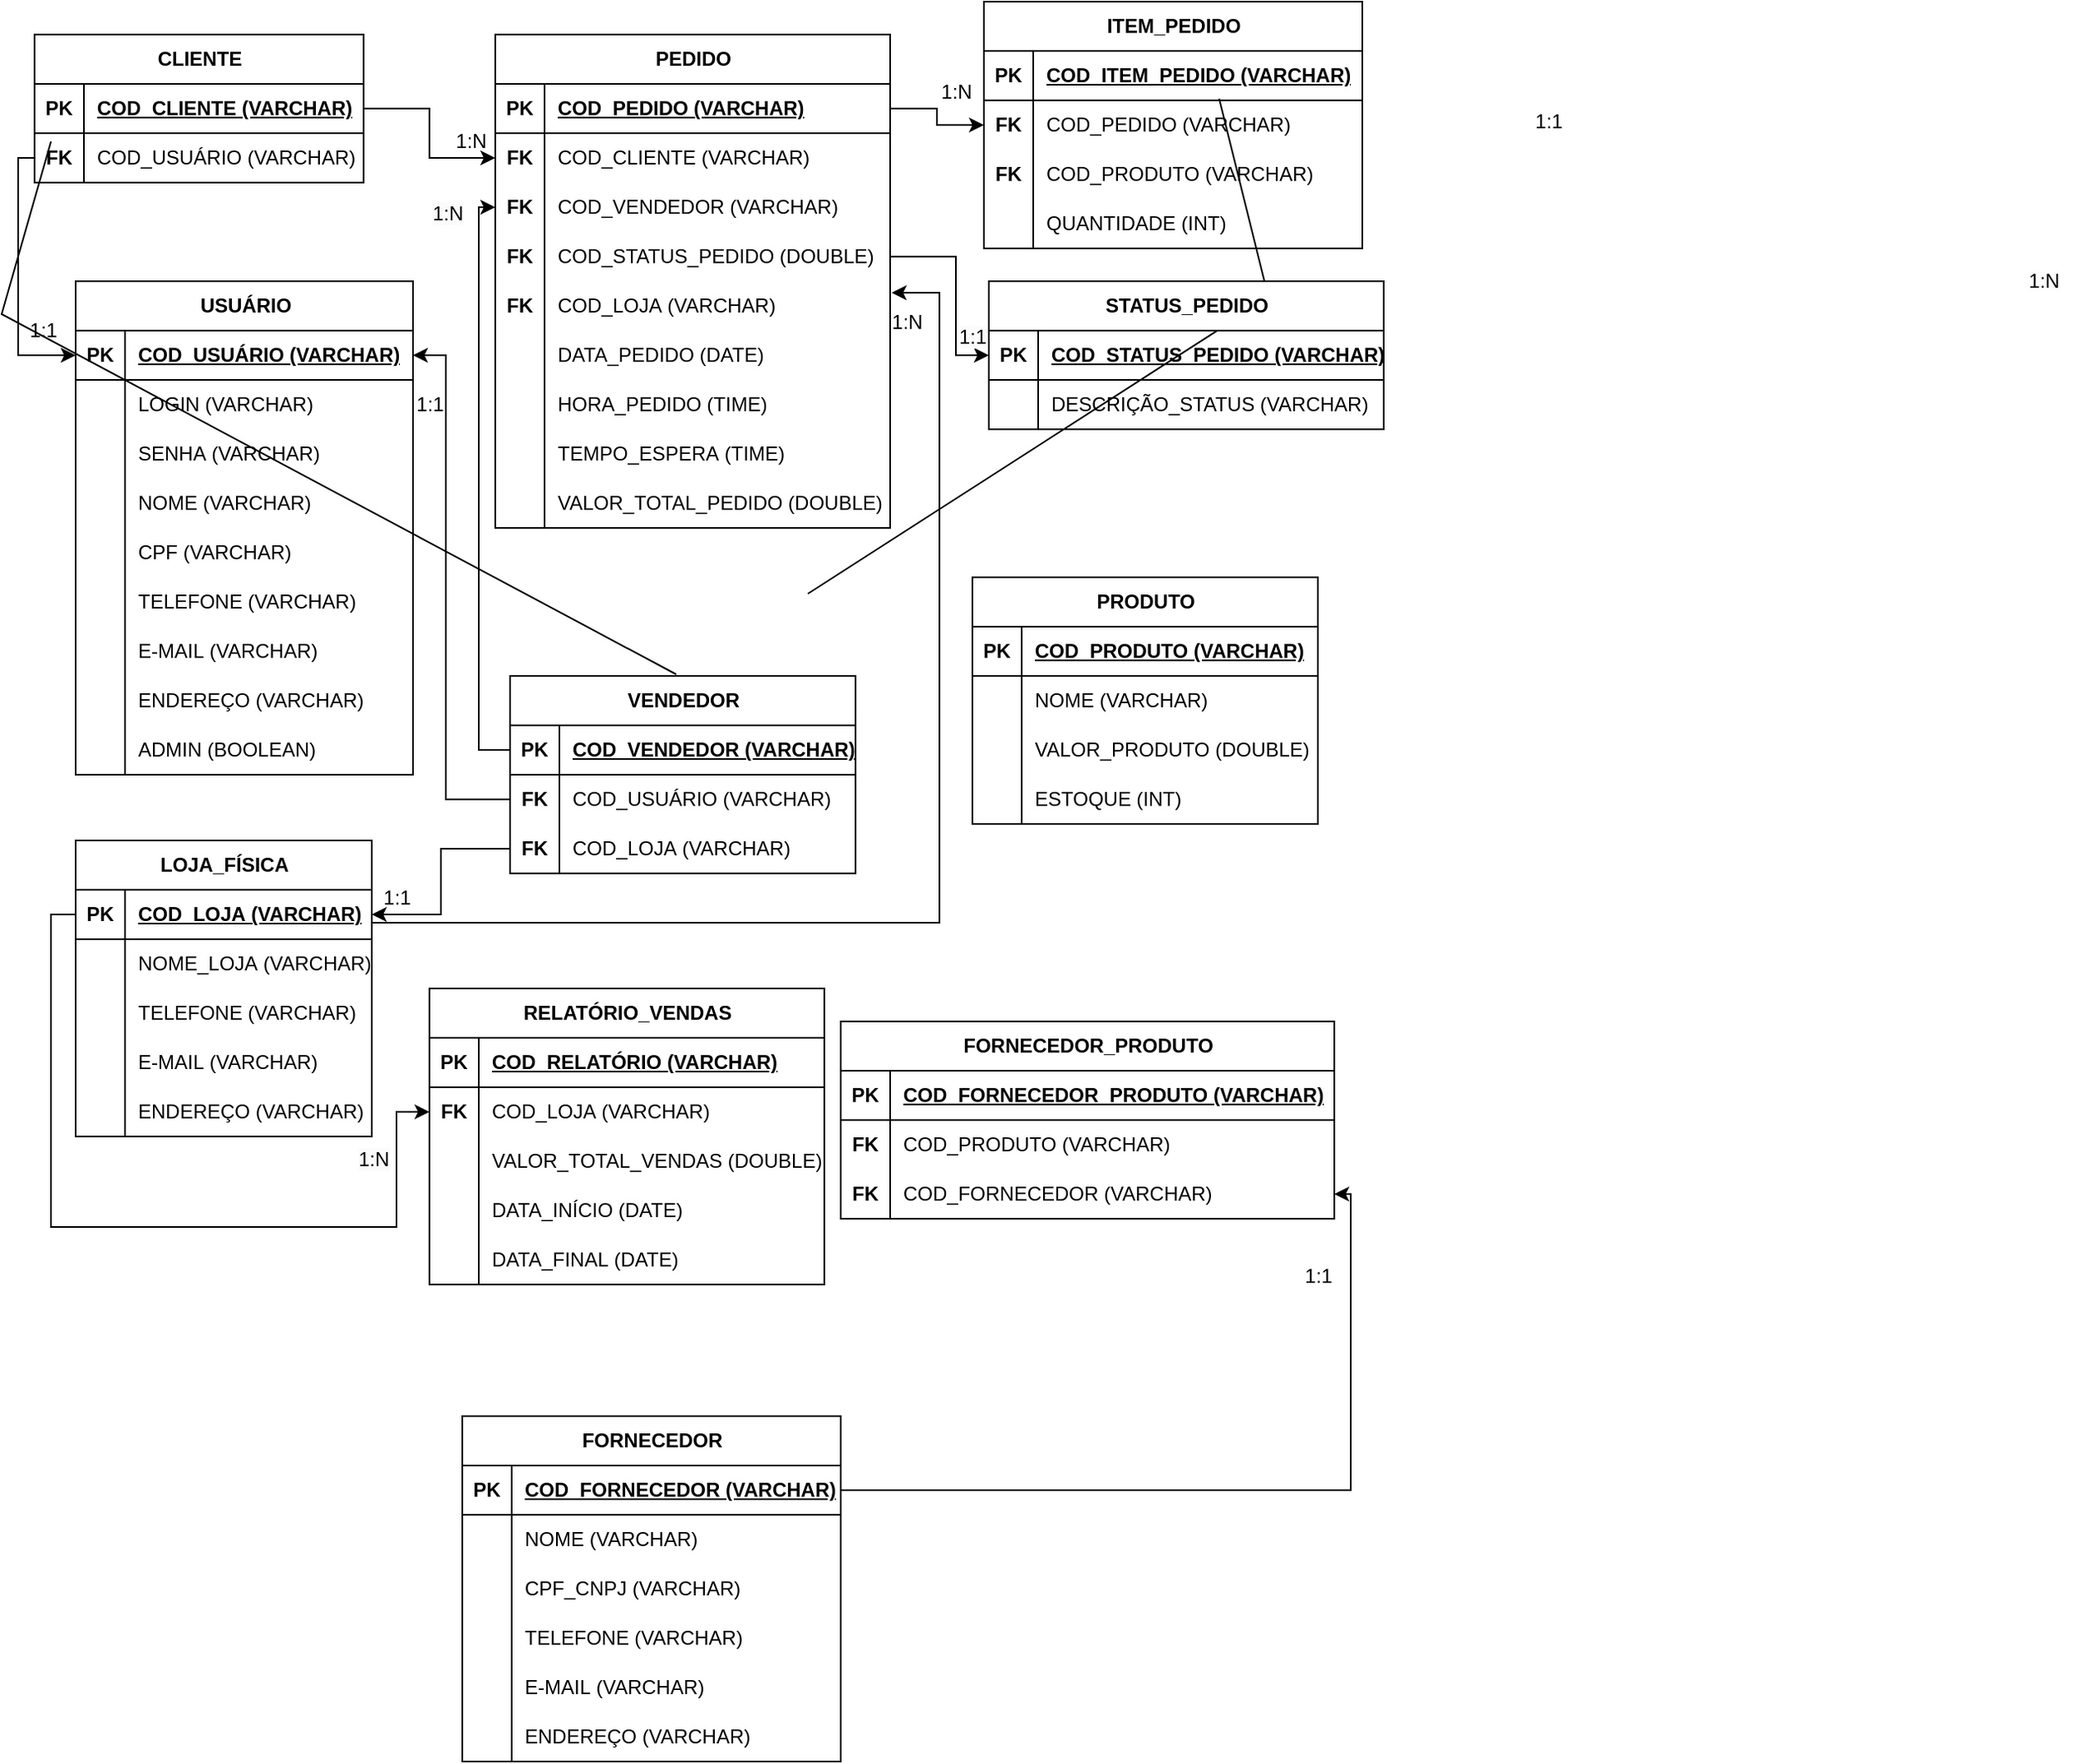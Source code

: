 <mxfile version="21.8.1" type="github">
  <diagram name="Página-1" id="lMl7mnDfnBSlod4-HZM7">
    <mxGraphModel dx="1006" dy="734" grid="1" gridSize="10" guides="1" tooltips="1" connect="1" arrows="1" fold="1" page="1" pageScale="1" pageWidth="827" pageHeight="1169" math="0" shadow="0">
      <root>
        <mxCell id="0" />
        <mxCell id="1" parent="0" />
        <mxCell id="nMXtwVjj7OjZtdL2T8XK-111" value="" style="endArrow=none;html=1;rounded=0;entryX=1;entryY=0.5;entryDx=0;entryDy=0;exitX=1;exitY=0.5;exitDx=0;exitDy=0;" parent="1" target="nMXtwVjj7OjZtdL2T8XK-109" edge="1">
          <mxGeometry width="50" height="50" relative="1" as="geometry">
            <mxPoint x="740" y="59" as="sourcePoint" />
            <mxPoint x="490" y="360" as="targetPoint" />
            <Array as="points">
              <mxPoint x="770" y="180" />
            </Array>
          </mxGeometry>
        </mxCell>
        <mxCell id="nMXtwVjj7OjZtdL2T8XK-125" value="" style="endArrow=none;html=1;rounded=0;exitX=0;exitY=0.5;exitDx=0;exitDy=0;entryX=-0.021;entryY=0.269;entryDx=0;entryDy=0;entryPerimeter=0;" parent="1" target="nMXtwVjj7OjZtdL2T8XK-114" edge="1">
          <mxGeometry width="50" height="50" relative="1" as="geometry">
            <mxPoint x="30" y="85" as="sourcePoint" />
            <mxPoint x="410" y="409" as="targetPoint" />
            <Array as="points">
              <mxPoint y="190" />
            </Array>
          </mxGeometry>
        </mxCell>
        <mxCell id="fsVOHwQ5al2wgxGIc4FJ-1" value="LOJA_FÍSICA" style="shape=table;startSize=30;container=1;collapsible=1;childLayout=tableLayout;fixedRows=1;rowLines=0;fontStyle=1;align=center;resizeLast=1;html=1;" parent="1" vertex="1">
          <mxGeometry x="45" y="510" width="180" height="180" as="geometry" />
        </mxCell>
        <mxCell id="fsVOHwQ5al2wgxGIc4FJ-2" value="" style="shape=tableRow;horizontal=0;startSize=0;swimlaneHead=0;swimlaneBody=0;fillColor=none;collapsible=0;dropTarget=0;points=[[0,0.5],[1,0.5]];portConstraint=eastwest;top=0;left=0;right=0;bottom=1;" parent="fsVOHwQ5al2wgxGIc4FJ-1" vertex="1">
          <mxGeometry y="30" width="180" height="30" as="geometry" />
        </mxCell>
        <mxCell id="fsVOHwQ5al2wgxGIc4FJ-3" value="PK" style="shape=partialRectangle;connectable=0;fillColor=none;top=0;left=0;bottom=0;right=0;fontStyle=1;overflow=hidden;whiteSpace=wrap;html=1;" parent="fsVOHwQ5al2wgxGIc4FJ-2" vertex="1">
          <mxGeometry width="30" height="30" as="geometry">
            <mxRectangle width="30" height="30" as="alternateBounds" />
          </mxGeometry>
        </mxCell>
        <mxCell id="fsVOHwQ5al2wgxGIc4FJ-4" value="COD_LOJA&amp;nbsp;(VARCHAR)" style="shape=partialRectangle;connectable=0;fillColor=none;top=0;left=0;bottom=0;right=0;align=left;spacingLeft=6;fontStyle=5;overflow=hidden;whiteSpace=wrap;html=1;" parent="fsVOHwQ5al2wgxGIc4FJ-2" vertex="1">
          <mxGeometry x="30" width="150" height="30" as="geometry">
            <mxRectangle width="150" height="30" as="alternateBounds" />
          </mxGeometry>
        </mxCell>
        <mxCell id="fsVOHwQ5al2wgxGIc4FJ-5" value="" style="shape=tableRow;horizontal=0;startSize=0;swimlaneHead=0;swimlaneBody=0;fillColor=none;collapsible=0;dropTarget=0;points=[[0,0.5],[1,0.5]];portConstraint=eastwest;top=0;left=0;right=0;bottom=0;" parent="fsVOHwQ5al2wgxGIc4FJ-1" vertex="1">
          <mxGeometry y="60" width="180" height="30" as="geometry" />
        </mxCell>
        <mxCell id="fsVOHwQ5al2wgxGIc4FJ-6" value="" style="shape=partialRectangle;connectable=0;fillColor=none;top=0;left=0;bottom=0;right=0;editable=1;overflow=hidden;whiteSpace=wrap;html=1;" parent="fsVOHwQ5al2wgxGIc4FJ-5" vertex="1">
          <mxGeometry width="30" height="30" as="geometry">
            <mxRectangle width="30" height="30" as="alternateBounds" />
          </mxGeometry>
        </mxCell>
        <mxCell id="fsVOHwQ5al2wgxGIc4FJ-7" value="NOME_LOJA&amp;nbsp;(VARCHAR)" style="shape=partialRectangle;connectable=0;fillColor=none;top=0;left=0;bottom=0;right=0;align=left;spacingLeft=6;overflow=hidden;whiteSpace=wrap;html=1;" parent="fsVOHwQ5al2wgxGIc4FJ-5" vertex="1">
          <mxGeometry x="30" width="150" height="30" as="geometry">
            <mxRectangle width="150" height="30" as="alternateBounds" />
          </mxGeometry>
        </mxCell>
        <mxCell id="fsVOHwQ5al2wgxGIc4FJ-8" value="" style="shape=tableRow;horizontal=0;startSize=0;swimlaneHead=0;swimlaneBody=0;fillColor=none;collapsible=0;dropTarget=0;points=[[0,0.5],[1,0.5]];portConstraint=eastwest;top=0;left=0;right=0;bottom=0;" parent="fsVOHwQ5al2wgxGIc4FJ-1" vertex="1">
          <mxGeometry y="90" width="180" height="30" as="geometry" />
        </mxCell>
        <mxCell id="fsVOHwQ5al2wgxGIc4FJ-9" value="" style="shape=partialRectangle;connectable=0;fillColor=none;top=0;left=0;bottom=0;right=0;editable=1;overflow=hidden;whiteSpace=wrap;html=1;" parent="fsVOHwQ5al2wgxGIc4FJ-8" vertex="1">
          <mxGeometry width="30" height="30" as="geometry">
            <mxRectangle width="30" height="30" as="alternateBounds" />
          </mxGeometry>
        </mxCell>
        <mxCell id="fsVOHwQ5al2wgxGIc4FJ-10" value="TELEFONE&amp;nbsp;(VARCHAR)" style="shape=partialRectangle;connectable=0;fillColor=none;top=0;left=0;bottom=0;right=0;align=left;spacingLeft=6;overflow=hidden;whiteSpace=wrap;html=1;" parent="fsVOHwQ5al2wgxGIc4FJ-8" vertex="1">
          <mxGeometry x="30" width="150" height="30" as="geometry">
            <mxRectangle width="150" height="30" as="alternateBounds" />
          </mxGeometry>
        </mxCell>
        <mxCell id="fsVOHwQ5al2wgxGIc4FJ-11" value="" style="shape=tableRow;horizontal=0;startSize=0;swimlaneHead=0;swimlaneBody=0;fillColor=none;collapsible=0;dropTarget=0;points=[[0,0.5],[1,0.5]];portConstraint=eastwest;top=0;left=0;right=0;bottom=0;" parent="fsVOHwQ5al2wgxGIc4FJ-1" vertex="1">
          <mxGeometry y="120" width="180" height="30" as="geometry" />
        </mxCell>
        <mxCell id="fsVOHwQ5al2wgxGIc4FJ-12" value="" style="shape=partialRectangle;connectable=0;fillColor=none;top=0;left=0;bottom=0;right=0;editable=1;overflow=hidden;whiteSpace=wrap;html=1;" parent="fsVOHwQ5al2wgxGIc4FJ-11" vertex="1">
          <mxGeometry width="30" height="30" as="geometry">
            <mxRectangle width="30" height="30" as="alternateBounds" />
          </mxGeometry>
        </mxCell>
        <mxCell id="fsVOHwQ5al2wgxGIc4FJ-13" value="E-MAIL&amp;nbsp;(VARCHAR)" style="shape=partialRectangle;connectable=0;fillColor=none;top=0;left=0;bottom=0;right=0;align=left;spacingLeft=6;overflow=hidden;whiteSpace=wrap;html=1;" parent="fsVOHwQ5al2wgxGIc4FJ-11" vertex="1">
          <mxGeometry x="30" width="150" height="30" as="geometry">
            <mxRectangle width="150" height="30" as="alternateBounds" />
          </mxGeometry>
        </mxCell>
        <mxCell id="fsVOHwQ5al2wgxGIc4FJ-14" value="" style="shape=tableRow;horizontal=0;startSize=0;swimlaneHead=0;swimlaneBody=0;fillColor=none;collapsible=0;dropTarget=0;points=[[0,0.5],[1,0.5]];portConstraint=eastwest;top=0;left=0;right=0;bottom=0;" parent="fsVOHwQ5al2wgxGIc4FJ-1" vertex="1">
          <mxGeometry y="150" width="180" height="30" as="geometry" />
        </mxCell>
        <mxCell id="fsVOHwQ5al2wgxGIc4FJ-15" value="" style="shape=partialRectangle;connectable=0;fillColor=none;top=0;left=0;bottom=0;right=0;editable=1;overflow=hidden;whiteSpace=wrap;html=1;" parent="fsVOHwQ5al2wgxGIc4FJ-14" vertex="1">
          <mxGeometry width="30" height="30" as="geometry">
            <mxRectangle width="30" height="30" as="alternateBounds" />
          </mxGeometry>
        </mxCell>
        <mxCell id="fsVOHwQ5al2wgxGIc4FJ-16" value="ENDEREÇO&amp;nbsp;(VARCHAR)" style="shape=partialRectangle;connectable=0;fillColor=none;top=0;left=0;bottom=0;right=0;align=left;spacingLeft=6;overflow=hidden;whiteSpace=wrap;html=1;" parent="fsVOHwQ5al2wgxGIc4FJ-14" vertex="1">
          <mxGeometry x="30" width="150" height="30" as="geometry">
            <mxRectangle width="150" height="30" as="alternateBounds" />
          </mxGeometry>
        </mxCell>
        <mxCell id="fsVOHwQ5al2wgxGIc4FJ-17" value="RELATÓRIO_VENDAS" style="shape=table;startSize=30;container=1;collapsible=1;childLayout=tableLayout;fixedRows=1;rowLines=0;fontStyle=1;align=center;resizeLast=1;html=1;" parent="1" vertex="1">
          <mxGeometry x="260" y="600" width="240" height="180" as="geometry" />
        </mxCell>
        <mxCell id="fsVOHwQ5al2wgxGIc4FJ-18" value="" style="shape=tableRow;horizontal=0;startSize=0;swimlaneHead=0;swimlaneBody=0;fillColor=none;collapsible=0;dropTarget=0;points=[[0,0.5],[1,0.5]];portConstraint=eastwest;top=0;left=0;right=0;bottom=1;" parent="fsVOHwQ5al2wgxGIc4FJ-17" vertex="1">
          <mxGeometry y="30" width="240" height="30" as="geometry" />
        </mxCell>
        <mxCell id="fsVOHwQ5al2wgxGIc4FJ-19" value="PK" style="shape=partialRectangle;connectable=0;fillColor=none;top=0;left=0;bottom=0;right=0;fontStyle=1;overflow=hidden;whiteSpace=wrap;html=1;" parent="fsVOHwQ5al2wgxGIc4FJ-18" vertex="1">
          <mxGeometry width="30" height="30" as="geometry">
            <mxRectangle width="30" height="30" as="alternateBounds" />
          </mxGeometry>
        </mxCell>
        <mxCell id="fsVOHwQ5al2wgxGIc4FJ-20" value="COD_RELATÓRIO&amp;nbsp;(VARCHAR)" style="shape=partialRectangle;connectable=0;fillColor=none;top=0;left=0;bottom=0;right=0;align=left;spacingLeft=6;fontStyle=5;overflow=hidden;whiteSpace=wrap;html=1;" parent="fsVOHwQ5al2wgxGIc4FJ-18" vertex="1">
          <mxGeometry x="30" width="210" height="30" as="geometry">
            <mxRectangle width="210" height="30" as="alternateBounds" />
          </mxGeometry>
        </mxCell>
        <mxCell id="fsVOHwQ5al2wgxGIc4FJ-21" value="" style="shape=tableRow;horizontal=0;startSize=0;swimlaneHead=0;swimlaneBody=0;fillColor=none;collapsible=0;dropTarget=0;points=[[0,0.5],[1,0.5]];portConstraint=eastwest;top=0;left=0;right=0;bottom=0;" parent="fsVOHwQ5al2wgxGIc4FJ-17" vertex="1">
          <mxGeometry y="60" width="240" height="30" as="geometry" />
        </mxCell>
        <mxCell id="fsVOHwQ5al2wgxGIc4FJ-22" value="&lt;b style=&quot;border-color: var(--border-color);&quot;&gt;FK&lt;/b&gt;" style="shape=partialRectangle;connectable=0;fillColor=none;top=0;left=0;bottom=0;right=0;editable=1;overflow=hidden;whiteSpace=wrap;html=1;" parent="fsVOHwQ5al2wgxGIc4FJ-21" vertex="1">
          <mxGeometry width="30" height="30" as="geometry">
            <mxRectangle width="30" height="30" as="alternateBounds" />
          </mxGeometry>
        </mxCell>
        <mxCell id="fsVOHwQ5al2wgxGIc4FJ-23" value="COD_LOJA&amp;nbsp;(VARCHAR)" style="shape=partialRectangle;connectable=0;fillColor=none;top=0;left=0;bottom=0;right=0;align=left;spacingLeft=6;overflow=hidden;whiteSpace=wrap;html=1;" parent="fsVOHwQ5al2wgxGIc4FJ-21" vertex="1">
          <mxGeometry x="30" width="210" height="30" as="geometry">
            <mxRectangle width="210" height="30" as="alternateBounds" />
          </mxGeometry>
        </mxCell>
        <mxCell id="fsVOHwQ5al2wgxGIc4FJ-24" value="" style="shape=tableRow;horizontal=0;startSize=0;swimlaneHead=0;swimlaneBody=0;fillColor=none;collapsible=0;dropTarget=0;points=[[0,0.5],[1,0.5]];portConstraint=eastwest;top=0;left=0;right=0;bottom=0;" parent="fsVOHwQ5al2wgxGIc4FJ-17" vertex="1">
          <mxGeometry y="90" width="240" height="30" as="geometry" />
        </mxCell>
        <mxCell id="fsVOHwQ5al2wgxGIc4FJ-25" value="" style="shape=partialRectangle;connectable=0;fillColor=none;top=0;left=0;bottom=0;right=0;editable=1;overflow=hidden;whiteSpace=wrap;html=1;" parent="fsVOHwQ5al2wgxGIc4FJ-24" vertex="1">
          <mxGeometry width="30" height="30" as="geometry">
            <mxRectangle width="30" height="30" as="alternateBounds" />
          </mxGeometry>
        </mxCell>
        <mxCell id="fsVOHwQ5al2wgxGIc4FJ-26" value="VALOR_TOTAL_VENDAS&amp;nbsp;(DOUBLE)" style="shape=partialRectangle;connectable=0;fillColor=none;top=0;left=0;bottom=0;right=0;align=left;spacingLeft=6;overflow=hidden;whiteSpace=wrap;html=1;" parent="fsVOHwQ5al2wgxGIc4FJ-24" vertex="1">
          <mxGeometry x="30" width="210" height="30" as="geometry">
            <mxRectangle width="210" height="30" as="alternateBounds" />
          </mxGeometry>
        </mxCell>
        <mxCell id="fsVOHwQ5al2wgxGIc4FJ-27" value="" style="shape=tableRow;horizontal=0;startSize=0;swimlaneHead=0;swimlaneBody=0;fillColor=none;collapsible=0;dropTarget=0;points=[[0,0.5],[1,0.5]];portConstraint=eastwest;top=0;left=0;right=0;bottom=0;" parent="fsVOHwQ5al2wgxGIc4FJ-17" vertex="1">
          <mxGeometry y="120" width="240" height="30" as="geometry" />
        </mxCell>
        <mxCell id="fsVOHwQ5al2wgxGIc4FJ-28" value="" style="shape=partialRectangle;connectable=0;fillColor=none;top=0;left=0;bottom=0;right=0;editable=1;overflow=hidden;whiteSpace=wrap;html=1;" parent="fsVOHwQ5al2wgxGIc4FJ-27" vertex="1">
          <mxGeometry width="30" height="30" as="geometry">
            <mxRectangle width="30" height="30" as="alternateBounds" />
          </mxGeometry>
        </mxCell>
        <mxCell id="fsVOHwQ5al2wgxGIc4FJ-29" value="DATA_INÍCIO&amp;nbsp;(DATE)" style="shape=partialRectangle;connectable=0;fillColor=none;top=0;left=0;bottom=0;right=0;align=left;spacingLeft=6;overflow=hidden;whiteSpace=wrap;html=1;" parent="fsVOHwQ5al2wgxGIc4FJ-27" vertex="1">
          <mxGeometry x="30" width="210" height="30" as="geometry">
            <mxRectangle width="210" height="30" as="alternateBounds" />
          </mxGeometry>
        </mxCell>
        <mxCell id="fsVOHwQ5al2wgxGIc4FJ-30" value="" style="shape=tableRow;horizontal=0;startSize=0;swimlaneHead=0;swimlaneBody=0;fillColor=none;collapsible=0;dropTarget=0;points=[[0,0.5],[1,0.5]];portConstraint=eastwest;top=0;left=0;right=0;bottom=0;" parent="fsVOHwQ5al2wgxGIc4FJ-17" vertex="1">
          <mxGeometry y="150" width="240" height="30" as="geometry" />
        </mxCell>
        <mxCell id="fsVOHwQ5al2wgxGIc4FJ-31" value="" style="shape=partialRectangle;connectable=0;fillColor=none;top=0;left=0;bottom=0;right=0;editable=1;overflow=hidden;whiteSpace=wrap;html=1;" parent="fsVOHwQ5al2wgxGIc4FJ-30" vertex="1">
          <mxGeometry width="30" height="30" as="geometry">
            <mxRectangle width="30" height="30" as="alternateBounds" />
          </mxGeometry>
        </mxCell>
        <mxCell id="fsVOHwQ5al2wgxGIc4FJ-32" value="DATA_FINAL&amp;nbsp;(DATE)" style="shape=partialRectangle;connectable=0;fillColor=none;top=0;left=0;bottom=0;right=0;align=left;spacingLeft=6;overflow=hidden;whiteSpace=wrap;html=1;" parent="fsVOHwQ5al2wgxGIc4FJ-30" vertex="1">
          <mxGeometry x="30" width="210" height="30" as="geometry">
            <mxRectangle width="210" height="30" as="alternateBounds" />
          </mxGeometry>
        </mxCell>
        <mxCell id="fsVOHwQ5al2wgxGIc4FJ-33" value="FORNECEDOR" style="shape=table;startSize=30;container=1;collapsible=1;childLayout=tableLayout;fixedRows=1;rowLines=0;fontStyle=1;align=center;resizeLast=1;html=1;" parent="1" vertex="1">
          <mxGeometry x="280" y="860" width="230" height="210" as="geometry" />
        </mxCell>
        <mxCell id="fsVOHwQ5al2wgxGIc4FJ-34" value="" style="shape=tableRow;horizontal=0;startSize=0;swimlaneHead=0;swimlaneBody=0;fillColor=none;collapsible=0;dropTarget=0;points=[[0,0.5],[1,0.5]];portConstraint=eastwest;top=0;left=0;right=0;bottom=1;" parent="fsVOHwQ5al2wgxGIc4FJ-33" vertex="1">
          <mxGeometry y="30" width="230" height="30" as="geometry" />
        </mxCell>
        <mxCell id="fsVOHwQ5al2wgxGIc4FJ-35" value="PK" style="shape=partialRectangle;connectable=0;fillColor=none;top=0;left=0;bottom=0;right=0;fontStyle=1;overflow=hidden;whiteSpace=wrap;html=1;" parent="fsVOHwQ5al2wgxGIc4FJ-34" vertex="1">
          <mxGeometry width="30" height="30" as="geometry">
            <mxRectangle width="30" height="30" as="alternateBounds" />
          </mxGeometry>
        </mxCell>
        <mxCell id="fsVOHwQ5al2wgxGIc4FJ-36" value="COD_FORNECEDOR&amp;nbsp;(VARCHAR)" style="shape=partialRectangle;connectable=0;fillColor=none;top=0;left=0;bottom=0;right=0;align=left;spacingLeft=6;fontStyle=5;overflow=hidden;whiteSpace=wrap;html=1;" parent="fsVOHwQ5al2wgxGIc4FJ-34" vertex="1">
          <mxGeometry x="30" width="200" height="30" as="geometry">
            <mxRectangle width="200" height="30" as="alternateBounds" />
          </mxGeometry>
        </mxCell>
        <mxCell id="fsVOHwQ5al2wgxGIc4FJ-37" value="" style="shape=tableRow;horizontal=0;startSize=0;swimlaneHead=0;swimlaneBody=0;fillColor=none;collapsible=0;dropTarget=0;points=[[0,0.5],[1,0.5]];portConstraint=eastwest;top=0;left=0;right=0;bottom=0;" parent="fsVOHwQ5al2wgxGIc4FJ-33" vertex="1">
          <mxGeometry y="60" width="230" height="30" as="geometry" />
        </mxCell>
        <mxCell id="fsVOHwQ5al2wgxGIc4FJ-38" value="" style="shape=partialRectangle;connectable=0;fillColor=none;top=0;left=0;bottom=0;right=0;editable=1;overflow=hidden;whiteSpace=wrap;html=1;" parent="fsVOHwQ5al2wgxGIc4FJ-37" vertex="1">
          <mxGeometry width="30" height="30" as="geometry">
            <mxRectangle width="30" height="30" as="alternateBounds" />
          </mxGeometry>
        </mxCell>
        <mxCell id="fsVOHwQ5al2wgxGIc4FJ-39" value="NOME&amp;nbsp;(VARCHAR)" style="shape=partialRectangle;connectable=0;fillColor=none;top=0;left=0;bottom=0;right=0;align=left;spacingLeft=6;overflow=hidden;whiteSpace=wrap;html=1;" parent="fsVOHwQ5al2wgxGIc4FJ-37" vertex="1">
          <mxGeometry x="30" width="200" height="30" as="geometry">
            <mxRectangle width="200" height="30" as="alternateBounds" />
          </mxGeometry>
        </mxCell>
        <mxCell id="fsVOHwQ5al2wgxGIc4FJ-40" value="" style="shape=tableRow;horizontal=0;startSize=0;swimlaneHead=0;swimlaneBody=0;fillColor=none;collapsible=0;dropTarget=0;points=[[0,0.5],[1,0.5]];portConstraint=eastwest;top=0;left=0;right=0;bottom=0;" parent="fsVOHwQ5al2wgxGIc4FJ-33" vertex="1">
          <mxGeometry y="90" width="230" height="30" as="geometry" />
        </mxCell>
        <mxCell id="fsVOHwQ5al2wgxGIc4FJ-41" value="" style="shape=partialRectangle;connectable=0;fillColor=none;top=0;left=0;bottom=0;right=0;editable=1;overflow=hidden;whiteSpace=wrap;html=1;" parent="fsVOHwQ5al2wgxGIc4FJ-40" vertex="1">
          <mxGeometry width="30" height="30" as="geometry">
            <mxRectangle width="30" height="30" as="alternateBounds" />
          </mxGeometry>
        </mxCell>
        <mxCell id="fsVOHwQ5al2wgxGIc4FJ-42" value="CPF_CNPJ&amp;nbsp;(VARCHAR)" style="shape=partialRectangle;connectable=0;fillColor=none;top=0;left=0;bottom=0;right=0;align=left;spacingLeft=6;overflow=hidden;whiteSpace=wrap;html=1;" parent="fsVOHwQ5al2wgxGIc4FJ-40" vertex="1">
          <mxGeometry x="30" width="200" height="30" as="geometry">
            <mxRectangle width="200" height="30" as="alternateBounds" />
          </mxGeometry>
        </mxCell>
        <mxCell id="fsVOHwQ5al2wgxGIc4FJ-43" value="" style="shape=tableRow;horizontal=0;startSize=0;swimlaneHead=0;swimlaneBody=0;fillColor=none;collapsible=0;dropTarget=0;points=[[0,0.5],[1,0.5]];portConstraint=eastwest;top=0;left=0;right=0;bottom=0;" parent="fsVOHwQ5al2wgxGIc4FJ-33" vertex="1">
          <mxGeometry y="120" width="230" height="30" as="geometry" />
        </mxCell>
        <mxCell id="fsVOHwQ5al2wgxGIc4FJ-44" value="" style="shape=partialRectangle;connectable=0;fillColor=none;top=0;left=0;bottom=0;right=0;editable=1;overflow=hidden;whiteSpace=wrap;html=1;" parent="fsVOHwQ5al2wgxGIc4FJ-43" vertex="1">
          <mxGeometry width="30" height="30" as="geometry">
            <mxRectangle width="30" height="30" as="alternateBounds" />
          </mxGeometry>
        </mxCell>
        <mxCell id="fsVOHwQ5al2wgxGIc4FJ-45" value="TELEFONE&amp;nbsp;(VARCHAR)" style="shape=partialRectangle;connectable=0;fillColor=none;top=0;left=0;bottom=0;right=0;align=left;spacingLeft=6;overflow=hidden;whiteSpace=wrap;html=1;" parent="fsVOHwQ5al2wgxGIc4FJ-43" vertex="1">
          <mxGeometry x="30" width="200" height="30" as="geometry">
            <mxRectangle width="200" height="30" as="alternateBounds" />
          </mxGeometry>
        </mxCell>
        <mxCell id="fsVOHwQ5al2wgxGIc4FJ-46" value="" style="shape=tableRow;horizontal=0;startSize=0;swimlaneHead=0;swimlaneBody=0;fillColor=none;collapsible=0;dropTarget=0;points=[[0,0.5],[1,0.5]];portConstraint=eastwest;top=0;left=0;right=0;bottom=0;" parent="fsVOHwQ5al2wgxGIc4FJ-33" vertex="1">
          <mxGeometry y="150" width="230" height="30" as="geometry" />
        </mxCell>
        <mxCell id="fsVOHwQ5al2wgxGIc4FJ-47" value="" style="shape=partialRectangle;connectable=0;fillColor=none;top=0;left=0;bottom=0;right=0;editable=1;overflow=hidden;whiteSpace=wrap;html=1;" parent="fsVOHwQ5al2wgxGIc4FJ-46" vertex="1">
          <mxGeometry width="30" height="30" as="geometry">
            <mxRectangle width="30" height="30" as="alternateBounds" />
          </mxGeometry>
        </mxCell>
        <mxCell id="fsVOHwQ5al2wgxGIc4FJ-48" value="E-MAIL&amp;nbsp;(VARCHAR)" style="shape=partialRectangle;connectable=0;fillColor=none;top=0;left=0;bottom=0;right=0;align=left;spacingLeft=6;overflow=hidden;whiteSpace=wrap;html=1;" parent="fsVOHwQ5al2wgxGIc4FJ-46" vertex="1">
          <mxGeometry x="30" width="200" height="30" as="geometry">
            <mxRectangle width="200" height="30" as="alternateBounds" />
          </mxGeometry>
        </mxCell>
        <mxCell id="fsVOHwQ5al2wgxGIc4FJ-49" value="" style="shape=tableRow;horizontal=0;startSize=0;swimlaneHead=0;swimlaneBody=0;fillColor=none;collapsible=0;dropTarget=0;points=[[0,0.5],[1,0.5]];portConstraint=eastwest;top=0;left=0;right=0;bottom=0;" parent="fsVOHwQ5al2wgxGIc4FJ-33" vertex="1">
          <mxGeometry y="180" width="230" height="30" as="geometry" />
        </mxCell>
        <mxCell id="fsVOHwQ5al2wgxGIc4FJ-50" value="" style="shape=partialRectangle;connectable=0;fillColor=none;top=0;left=0;bottom=0;right=0;editable=1;overflow=hidden;whiteSpace=wrap;html=1;" parent="fsVOHwQ5al2wgxGIc4FJ-49" vertex="1">
          <mxGeometry width="30" height="30" as="geometry">
            <mxRectangle width="30" height="30" as="alternateBounds" />
          </mxGeometry>
        </mxCell>
        <mxCell id="fsVOHwQ5al2wgxGIc4FJ-51" value="ENDEREÇO&amp;nbsp;(VARCHAR)" style="shape=partialRectangle;connectable=0;fillColor=none;top=0;left=0;bottom=0;right=0;align=left;spacingLeft=6;overflow=hidden;whiteSpace=wrap;html=1;" parent="fsVOHwQ5al2wgxGIc4FJ-49" vertex="1">
          <mxGeometry x="30" width="200" height="30" as="geometry">
            <mxRectangle width="200" height="30" as="alternateBounds" />
          </mxGeometry>
        </mxCell>
        <mxCell id="fsVOHwQ5al2wgxGIc4FJ-52" value="USUÁRIO" style="shape=table;startSize=30;container=1;collapsible=1;childLayout=tableLayout;fixedRows=1;rowLines=0;fontStyle=1;align=center;resizeLast=1;html=1;" parent="1" vertex="1">
          <mxGeometry x="45" y="170" width="205" height="300" as="geometry" />
        </mxCell>
        <mxCell id="fsVOHwQ5al2wgxGIc4FJ-53" value="" style="shape=tableRow;horizontal=0;startSize=0;swimlaneHead=0;swimlaneBody=0;fillColor=none;collapsible=0;dropTarget=0;points=[[0,0.5],[1,0.5]];portConstraint=eastwest;top=0;left=0;right=0;bottom=1;" parent="fsVOHwQ5al2wgxGIc4FJ-52" vertex="1">
          <mxGeometry y="30" width="205" height="30" as="geometry" />
        </mxCell>
        <mxCell id="fsVOHwQ5al2wgxGIc4FJ-54" value="PK" style="shape=partialRectangle;connectable=0;fillColor=none;top=0;left=0;bottom=0;right=0;fontStyle=1;overflow=hidden;whiteSpace=wrap;html=1;" parent="fsVOHwQ5al2wgxGIc4FJ-53" vertex="1">
          <mxGeometry width="30" height="30" as="geometry">
            <mxRectangle width="30" height="30" as="alternateBounds" />
          </mxGeometry>
        </mxCell>
        <mxCell id="fsVOHwQ5al2wgxGIc4FJ-55" value="COD_USUÁRIO&amp;nbsp;(VARCHAR)" style="shape=partialRectangle;connectable=0;fillColor=none;top=0;left=0;bottom=0;right=0;align=left;spacingLeft=6;fontStyle=5;overflow=hidden;whiteSpace=wrap;html=1;" parent="fsVOHwQ5al2wgxGIc4FJ-53" vertex="1">
          <mxGeometry x="30" width="175" height="30" as="geometry">
            <mxRectangle width="175" height="30" as="alternateBounds" />
          </mxGeometry>
        </mxCell>
        <mxCell id="fsVOHwQ5al2wgxGIc4FJ-71" value="" style="shape=tableRow;horizontal=0;startSize=0;swimlaneHead=0;swimlaneBody=0;fillColor=none;collapsible=0;dropTarget=0;points=[[0,0.5],[1,0.5]];portConstraint=eastwest;top=0;left=0;right=0;bottom=0;" parent="fsVOHwQ5al2wgxGIc4FJ-52" vertex="1">
          <mxGeometry y="60" width="205" height="30" as="geometry" />
        </mxCell>
        <mxCell id="fsVOHwQ5al2wgxGIc4FJ-72" value="" style="shape=partialRectangle;connectable=0;fillColor=none;top=0;left=0;bottom=0;right=0;editable=1;overflow=hidden;whiteSpace=wrap;html=1;" parent="fsVOHwQ5al2wgxGIc4FJ-71" vertex="1">
          <mxGeometry width="30" height="30" as="geometry">
            <mxRectangle width="30" height="30" as="alternateBounds" />
          </mxGeometry>
        </mxCell>
        <mxCell id="fsVOHwQ5al2wgxGIc4FJ-73" value="LOGIN&amp;nbsp;(VARCHAR)" style="shape=partialRectangle;connectable=0;fillColor=none;top=0;left=0;bottom=0;right=0;align=left;spacingLeft=6;overflow=hidden;whiteSpace=wrap;html=1;" parent="fsVOHwQ5al2wgxGIc4FJ-71" vertex="1">
          <mxGeometry x="30" width="175" height="30" as="geometry">
            <mxRectangle width="175" height="30" as="alternateBounds" />
          </mxGeometry>
        </mxCell>
        <mxCell id="fsVOHwQ5al2wgxGIc4FJ-74" value="" style="shape=tableRow;horizontal=0;startSize=0;swimlaneHead=0;swimlaneBody=0;fillColor=none;collapsible=0;dropTarget=0;points=[[0,0.5],[1,0.5]];portConstraint=eastwest;top=0;left=0;right=0;bottom=0;" parent="fsVOHwQ5al2wgxGIc4FJ-52" vertex="1">
          <mxGeometry y="90" width="205" height="30" as="geometry" />
        </mxCell>
        <mxCell id="fsVOHwQ5al2wgxGIc4FJ-75" value="" style="shape=partialRectangle;connectable=0;fillColor=none;top=0;left=0;bottom=0;right=0;editable=1;overflow=hidden;whiteSpace=wrap;html=1;" parent="fsVOHwQ5al2wgxGIc4FJ-74" vertex="1">
          <mxGeometry width="30" height="30" as="geometry">
            <mxRectangle width="30" height="30" as="alternateBounds" />
          </mxGeometry>
        </mxCell>
        <mxCell id="fsVOHwQ5al2wgxGIc4FJ-76" value="SENHA&amp;nbsp;(VARCHAR)" style="shape=partialRectangle;connectable=0;fillColor=none;top=0;left=0;bottom=0;right=0;align=left;spacingLeft=6;overflow=hidden;whiteSpace=wrap;html=1;" parent="fsVOHwQ5al2wgxGIc4FJ-74" vertex="1">
          <mxGeometry x="30" width="175" height="30" as="geometry">
            <mxRectangle width="175" height="30" as="alternateBounds" />
          </mxGeometry>
        </mxCell>
        <mxCell id="fsVOHwQ5al2wgxGIc4FJ-56" value="" style="shape=tableRow;horizontal=0;startSize=0;swimlaneHead=0;swimlaneBody=0;fillColor=none;collapsible=0;dropTarget=0;points=[[0,0.5],[1,0.5]];portConstraint=eastwest;top=0;left=0;right=0;bottom=0;" parent="fsVOHwQ5al2wgxGIc4FJ-52" vertex="1">
          <mxGeometry y="120" width="205" height="30" as="geometry" />
        </mxCell>
        <mxCell id="fsVOHwQ5al2wgxGIc4FJ-57" value="" style="shape=partialRectangle;connectable=0;fillColor=none;top=0;left=0;bottom=0;right=0;editable=1;overflow=hidden;whiteSpace=wrap;html=1;" parent="fsVOHwQ5al2wgxGIc4FJ-56" vertex="1">
          <mxGeometry width="30" height="30" as="geometry">
            <mxRectangle width="30" height="30" as="alternateBounds" />
          </mxGeometry>
        </mxCell>
        <mxCell id="fsVOHwQ5al2wgxGIc4FJ-58" value="NOME&amp;nbsp;(VARCHAR)" style="shape=partialRectangle;connectable=0;fillColor=none;top=0;left=0;bottom=0;right=0;align=left;spacingLeft=6;overflow=hidden;whiteSpace=wrap;html=1;" parent="fsVOHwQ5al2wgxGIc4FJ-56" vertex="1">
          <mxGeometry x="30" width="175" height="30" as="geometry">
            <mxRectangle width="175" height="30" as="alternateBounds" />
          </mxGeometry>
        </mxCell>
        <mxCell id="fsVOHwQ5al2wgxGIc4FJ-59" value="" style="shape=tableRow;horizontal=0;startSize=0;swimlaneHead=0;swimlaneBody=0;fillColor=none;collapsible=0;dropTarget=0;points=[[0,0.5],[1,0.5]];portConstraint=eastwest;top=0;left=0;right=0;bottom=0;" parent="fsVOHwQ5al2wgxGIc4FJ-52" vertex="1">
          <mxGeometry y="150" width="205" height="30" as="geometry" />
        </mxCell>
        <mxCell id="fsVOHwQ5al2wgxGIc4FJ-60" value="" style="shape=partialRectangle;connectable=0;fillColor=none;top=0;left=0;bottom=0;right=0;editable=1;overflow=hidden;whiteSpace=wrap;html=1;" parent="fsVOHwQ5al2wgxGIc4FJ-59" vertex="1">
          <mxGeometry width="30" height="30" as="geometry">
            <mxRectangle width="30" height="30" as="alternateBounds" />
          </mxGeometry>
        </mxCell>
        <mxCell id="fsVOHwQ5al2wgxGIc4FJ-61" value="CPF&amp;nbsp;(VARCHAR)" style="shape=partialRectangle;connectable=0;fillColor=none;top=0;left=0;bottom=0;right=0;align=left;spacingLeft=6;overflow=hidden;whiteSpace=wrap;html=1;" parent="fsVOHwQ5al2wgxGIc4FJ-59" vertex="1">
          <mxGeometry x="30" width="175" height="30" as="geometry">
            <mxRectangle width="175" height="30" as="alternateBounds" />
          </mxGeometry>
        </mxCell>
        <mxCell id="fsVOHwQ5al2wgxGIc4FJ-62" value="" style="shape=tableRow;horizontal=0;startSize=0;swimlaneHead=0;swimlaneBody=0;fillColor=none;collapsible=0;dropTarget=0;points=[[0,0.5],[1,0.5]];portConstraint=eastwest;top=0;left=0;right=0;bottom=0;" parent="fsVOHwQ5al2wgxGIc4FJ-52" vertex="1">
          <mxGeometry y="180" width="205" height="30" as="geometry" />
        </mxCell>
        <mxCell id="fsVOHwQ5al2wgxGIc4FJ-63" value="" style="shape=partialRectangle;connectable=0;fillColor=none;top=0;left=0;bottom=0;right=0;editable=1;overflow=hidden;whiteSpace=wrap;html=1;" parent="fsVOHwQ5al2wgxGIc4FJ-62" vertex="1">
          <mxGeometry width="30" height="30" as="geometry">
            <mxRectangle width="30" height="30" as="alternateBounds" />
          </mxGeometry>
        </mxCell>
        <mxCell id="fsVOHwQ5al2wgxGIc4FJ-64" value="TELEFONE&amp;nbsp;(VARCHAR)" style="shape=partialRectangle;connectable=0;fillColor=none;top=0;left=0;bottom=0;right=0;align=left;spacingLeft=6;overflow=hidden;whiteSpace=wrap;html=1;" parent="fsVOHwQ5al2wgxGIc4FJ-62" vertex="1">
          <mxGeometry x="30" width="175" height="30" as="geometry">
            <mxRectangle width="175" height="30" as="alternateBounds" />
          </mxGeometry>
        </mxCell>
        <mxCell id="fsVOHwQ5al2wgxGIc4FJ-65" value="" style="shape=tableRow;horizontal=0;startSize=0;swimlaneHead=0;swimlaneBody=0;fillColor=none;collapsible=0;dropTarget=0;points=[[0,0.5],[1,0.5]];portConstraint=eastwest;top=0;left=0;right=0;bottom=0;" parent="fsVOHwQ5al2wgxGIc4FJ-52" vertex="1">
          <mxGeometry y="210" width="205" height="30" as="geometry" />
        </mxCell>
        <mxCell id="fsVOHwQ5al2wgxGIc4FJ-66" value="" style="shape=partialRectangle;connectable=0;fillColor=none;top=0;left=0;bottom=0;right=0;editable=1;overflow=hidden;whiteSpace=wrap;html=1;" parent="fsVOHwQ5al2wgxGIc4FJ-65" vertex="1">
          <mxGeometry width="30" height="30" as="geometry">
            <mxRectangle width="30" height="30" as="alternateBounds" />
          </mxGeometry>
        </mxCell>
        <mxCell id="fsVOHwQ5al2wgxGIc4FJ-67" value="E-MAIL&amp;nbsp;(VARCHAR)" style="shape=partialRectangle;connectable=0;fillColor=none;top=0;left=0;bottom=0;right=0;align=left;spacingLeft=6;overflow=hidden;whiteSpace=wrap;html=1;" parent="fsVOHwQ5al2wgxGIc4FJ-65" vertex="1">
          <mxGeometry x="30" width="175" height="30" as="geometry">
            <mxRectangle width="175" height="30" as="alternateBounds" />
          </mxGeometry>
        </mxCell>
        <mxCell id="fsVOHwQ5al2wgxGIc4FJ-68" value="" style="shape=tableRow;horizontal=0;startSize=0;swimlaneHead=0;swimlaneBody=0;fillColor=none;collapsible=0;dropTarget=0;points=[[0,0.5],[1,0.5]];portConstraint=eastwest;top=0;left=0;right=0;bottom=0;" parent="fsVOHwQ5al2wgxGIc4FJ-52" vertex="1">
          <mxGeometry y="240" width="205" height="30" as="geometry" />
        </mxCell>
        <mxCell id="fsVOHwQ5al2wgxGIc4FJ-69" value="" style="shape=partialRectangle;connectable=0;fillColor=none;top=0;left=0;bottom=0;right=0;editable=1;overflow=hidden;whiteSpace=wrap;html=1;" parent="fsVOHwQ5al2wgxGIc4FJ-68" vertex="1">
          <mxGeometry width="30" height="30" as="geometry">
            <mxRectangle width="30" height="30" as="alternateBounds" />
          </mxGeometry>
        </mxCell>
        <mxCell id="fsVOHwQ5al2wgxGIc4FJ-70" value="ENDEREÇO&amp;nbsp;(VARCHAR)" style="shape=partialRectangle;connectable=0;fillColor=none;top=0;left=0;bottom=0;right=0;align=left;spacingLeft=6;overflow=hidden;whiteSpace=wrap;html=1;" parent="fsVOHwQ5al2wgxGIc4FJ-68" vertex="1">
          <mxGeometry x="30" width="175" height="30" as="geometry">
            <mxRectangle width="175" height="30" as="alternateBounds" />
          </mxGeometry>
        </mxCell>
        <mxCell id="fsVOHwQ5al2wgxGIc4FJ-77" value="" style="shape=tableRow;horizontal=0;startSize=0;swimlaneHead=0;swimlaneBody=0;fillColor=none;collapsible=0;dropTarget=0;points=[[0,0.5],[1,0.5]];portConstraint=eastwest;top=0;left=0;right=0;bottom=0;" parent="fsVOHwQ5al2wgxGIc4FJ-52" vertex="1">
          <mxGeometry y="270" width="205" height="30" as="geometry" />
        </mxCell>
        <mxCell id="fsVOHwQ5al2wgxGIc4FJ-78" value="" style="shape=partialRectangle;connectable=0;fillColor=none;top=0;left=0;bottom=0;right=0;editable=1;overflow=hidden;whiteSpace=wrap;html=1;" parent="fsVOHwQ5al2wgxGIc4FJ-77" vertex="1">
          <mxGeometry width="30" height="30" as="geometry">
            <mxRectangle width="30" height="30" as="alternateBounds" />
          </mxGeometry>
        </mxCell>
        <mxCell id="fsVOHwQ5al2wgxGIc4FJ-79" value="ADMIN&amp;nbsp;(BOOLEAN)" style="shape=partialRectangle;connectable=0;fillColor=none;top=0;left=0;bottom=0;right=0;align=left;spacingLeft=6;overflow=hidden;whiteSpace=wrap;html=1;" parent="fsVOHwQ5al2wgxGIc4FJ-77" vertex="1">
          <mxGeometry x="30" width="175" height="30" as="geometry">
            <mxRectangle width="175" height="30" as="alternateBounds" />
          </mxGeometry>
        </mxCell>
        <mxCell id="_pnfQlUgviz9Ne_nHUhE-1" value="VENDEDOR" style="shape=table;startSize=30;container=1;collapsible=1;childLayout=tableLayout;fixedRows=1;rowLines=0;fontStyle=1;align=center;resizeLast=1;html=1;" vertex="1" parent="1">
          <mxGeometry x="309" y="410" width="210" height="120" as="geometry" />
        </mxCell>
        <mxCell id="_pnfQlUgviz9Ne_nHUhE-2" value="" style="shape=tableRow;horizontal=0;startSize=0;swimlaneHead=0;swimlaneBody=0;fillColor=none;collapsible=0;dropTarget=0;points=[[0,0.5],[1,0.5]];portConstraint=eastwest;top=0;left=0;right=0;bottom=1;" vertex="1" parent="_pnfQlUgviz9Ne_nHUhE-1">
          <mxGeometry y="30" width="210" height="30" as="geometry" />
        </mxCell>
        <mxCell id="_pnfQlUgviz9Ne_nHUhE-3" value="PK" style="shape=partialRectangle;connectable=0;fillColor=none;top=0;left=0;bottom=0;right=0;fontStyle=1;overflow=hidden;whiteSpace=wrap;html=1;" vertex="1" parent="_pnfQlUgviz9Ne_nHUhE-2">
          <mxGeometry width="30" height="30" as="geometry">
            <mxRectangle width="30" height="30" as="alternateBounds" />
          </mxGeometry>
        </mxCell>
        <mxCell id="_pnfQlUgviz9Ne_nHUhE-4" value="COD_VENDEDOR&amp;nbsp;(VARCHAR)" style="shape=partialRectangle;connectable=0;fillColor=none;top=0;left=0;bottom=0;right=0;align=left;spacingLeft=6;fontStyle=5;overflow=hidden;whiteSpace=wrap;html=1;" vertex="1" parent="_pnfQlUgviz9Ne_nHUhE-2">
          <mxGeometry x="30" width="180" height="30" as="geometry">
            <mxRectangle width="180" height="30" as="alternateBounds" />
          </mxGeometry>
        </mxCell>
        <mxCell id="_pnfQlUgviz9Ne_nHUhE-5" value="" style="shape=tableRow;horizontal=0;startSize=0;swimlaneHead=0;swimlaneBody=0;fillColor=none;collapsible=0;dropTarget=0;points=[[0,0.5],[1,0.5]];portConstraint=eastwest;top=0;left=0;right=0;bottom=0;" vertex="1" parent="_pnfQlUgviz9Ne_nHUhE-1">
          <mxGeometry y="60" width="210" height="30" as="geometry" />
        </mxCell>
        <mxCell id="_pnfQlUgviz9Ne_nHUhE-6" value="&lt;b style=&quot;border-color: var(--border-color);&quot;&gt;FK&lt;/b&gt;" style="shape=partialRectangle;connectable=0;fillColor=none;top=0;left=0;bottom=0;right=0;editable=1;overflow=hidden;whiteSpace=wrap;html=1;" vertex="1" parent="_pnfQlUgviz9Ne_nHUhE-5">
          <mxGeometry width="30" height="30" as="geometry">
            <mxRectangle width="30" height="30" as="alternateBounds" />
          </mxGeometry>
        </mxCell>
        <mxCell id="_pnfQlUgviz9Ne_nHUhE-7" value="COD_USUÁRIO&amp;nbsp;(VARCHAR)" style="shape=partialRectangle;connectable=0;fillColor=none;top=0;left=0;bottom=0;right=0;align=left;spacingLeft=6;overflow=hidden;whiteSpace=wrap;html=1;" vertex="1" parent="_pnfQlUgviz9Ne_nHUhE-5">
          <mxGeometry x="30" width="180" height="30" as="geometry">
            <mxRectangle width="180" height="30" as="alternateBounds" />
          </mxGeometry>
        </mxCell>
        <mxCell id="_pnfQlUgviz9Ne_nHUhE-8" value="" style="shape=tableRow;horizontal=0;startSize=0;swimlaneHead=0;swimlaneBody=0;fillColor=none;collapsible=0;dropTarget=0;points=[[0,0.5],[1,0.5]];portConstraint=eastwest;top=0;left=0;right=0;bottom=0;" vertex="1" parent="_pnfQlUgviz9Ne_nHUhE-1">
          <mxGeometry y="90" width="210" height="30" as="geometry" />
        </mxCell>
        <mxCell id="_pnfQlUgviz9Ne_nHUhE-9" value="&lt;b style=&quot;border-color: var(--border-color);&quot;&gt;FK&lt;/b&gt;" style="shape=partialRectangle;connectable=0;fillColor=none;top=0;left=0;bottom=0;right=0;editable=1;overflow=hidden;whiteSpace=wrap;html=1;" vertex="1" parent="_pnfQlUgviz9Ne_nHUhE-8">
          <mxGeometry width="30" height="30" as="geometry">
            <mxRectangle width="30" height="30" as="alternateBounds" />
          </mxGeometry>
        </mxCell>
        <mxCell id="_pnfQlUgviz9Ne_nHUhE-10" value="COD_LOJA&amp;nbsp;(VARCHAR)" style="shape=partialRectangle;connectable=0;fillColor=none;top=0;left=0;bottom=0;right=0;align=left;spacingLeft=6;overflow=hidden;whiteSpace=wrap;html=1;" vertex="1" parent="_pnfQlUgviz9Ne_nHUhE-8">
          <mxGeometry x="30" width="180" height="30" as="geometry">
            <mxRectangle width="180" height="30" as="alternateBounds" />
          </mxGeometry>
        </mxCell>
        <mxCell id="_pnfQlUgviz9Ne_nHUhE-29" value="STATUS_PEDIDO" style="shape=table;startSize=30;container=1;collapsible=1;childLayout=tableLayout;fixedRows=1;rowLines=0;fontStyle=1;align=center;resizeLast=1;html=1;" vertex="1" parent="1">
          <mxGeometry x="600" y="170" width="240" height="90" as="geometry" />
        </mxCell>
        <mxCell id="_pnfQlUgviz9Ne_nHUhE-30" value="" style="shape=tableRow;horizontal=0;startSize=0;swimlaneHead=0;swimlaneBody=0;fillColor=none;collapsible=0;dropTarget=0;points=[[0,0.5],[1,0.5]];portConstraint=eastwest;top=0;left=0;right=0;bottom=1;" vertex="1" parent="_pnfQlUgviz9Ne_nHUhE-29">
          <mxGeometry y="30" width="240" height="30" as="geometry" />
        </mxCell>
        <mxCell id="_pnfQlUgviz9Ne_nHUhE-31" value="PK" style="shape=partialRectangle;connectable=0;fillColor=none;top=0;left=0;bottom=0;right=0;fontStyle=1;overflow=hidden;whiteSpace=wrap;html=1;" vertex="1" parent="_pnfQlUgviz9Ne_nHUhE-30">
          <mxGeometry width="30" height="30" as="geometry">
            <mxRectangle width="30" height="30" as="alternateBounds" />
          </mxGeometry>
        </mxCell>
        <mxCell id="_pnfQlUgviz9Ne_nHUhE-32" value="COD_STATUS_PEDIDO&amp;nbsp;(VARCHAR)" style="shape=partialRectangle;connectable=0;fillColor=none;top=0;left=0;bottom=0;right=0;align=left;spacingLeft=6;fontStyle=5;overflow=hidden;whiteSpace=wrap;html=1;" vertex="1" parent="_pnfQlUgviz9Ne_nHUhE-30">
          <mxGeometry x="30" width="210" height="30" as="geometry">
            <mxRectangle width="210" height="30" as="alternateBounds" />
          </mxGeometry>
        </mxCell>
        <mxCell id="_pnfQlUgviz9Ne_nHUhE-33" value="" style="shape=tableRow;horizontal=0;startSize=0;swimlaneHead=0;swimlaneBody=0;fillColor=none;collapsible=0;dropTarget=0;points=[[0,0.5],[1,0.5]];portConstraint=eastwest;top=0;left=0;right=0;bottom=0;" vertex="1" parent="_pnfQlUgviz9Ne_nHUhE-29">
          <mxGeometry y="60" width="240" height="30" as="geometry" />
        </mxCell>
        <mxCell id="_pnfQlUgviz9Ne_nHUhE-34" value="" style="shape=partialRectangle;connectable=0;fillColor=none;top=0;left=0;bottom=0;right=0;editable=1;overflow=hidden;whiteSpace=wrap;html=1;" vertex="1" parent="_pnfQlUgviz9Ne_nHUhE-33">
          <mxGeometry width="30" height="30" as="geometry">
            <mxRectangle width="30" height="30" as="alternateBounds" />
          </mxGeometry>
        </mxCell>
        <mxCell id="_pnfQlUgviz9Ne_nHUhE-35" value="DESCRIÇÃO_STATUS&amp;nbsp;(VARCHAR)" style="shape=partialRectangle;connectable=0;fillColor=none;top=0;left=0;bottom=0;right=0;align=left;spacingLeft=6;overflow=hidden;whiteSpace=wrap;html=1;" vertex="1" parent="_pnfQlUgviz9Ne_nHUhE-33">
          <mxGeometry x="30" width="210" height="30" as="geometry">
            <mxRectangle width="210" height="30" as="alternateBounds" />
          </mxGeometry>
        </mxCell>
        <mxCell id="_pnfQlUgviz9Ne_nHUhE-39" value="CLIENTE" style="shape=table;startSize=30;container=1;collapsible=1;childLayout=tableLayout;fixedRows=1;rowLines=0;fontStyle=1;align=center;resizeLast=1;html=1;" vertex="1" parent="1">
          <mxGeometry x="20" y="20" width="200" height="90" as="geometry" />
        </mxCell>
        <mxCell id="_pnfQlUgviz9Ne_nHUhE-40" value="" style="shape=tableRow;horizontal=0;startSize=0;swimlaneHead=0;swimlaneBody=0;fillColor=none;collapsible=0;dropTarget=0;points=[[0,0.5],[1,0.5]];portConstraint=eastwest;top=0;left=0;right=0;bottom=1;" vertex="1" parent="_pnfQlUgviz9Ne_nHUhE-39">
          <mxGeometry y="30" width="200" height="30" as="geometry" />
        </mxCell>
        <mxCell id="_pnfQlUgviz9Ne_nHUhE-41" value="PK" style="shape=partialRectangle;connectable=0;fillColor=none;top=0;left=0;bottom=0;right=0;fontStyle=1;overflow=hidden;whiteSpace=wrap;html=1;" vertex="1" parent="_pnfQlUgviz9Ne_nHUhE-40">
          <mxGeometry width="30" height="30" as="geometry">
            <mxRectangle width="30" height="30" as="alternateBounds" />
          </mxGeometry>
        </mxCell>
        <mxCell id="_pnfQlUgviz9Ne_nHUhE-42" value="COD_CLIENTE (VARCHAR)" style="shape=partialRectangle;connectable=0;fillColor=none;top=0;left=0;bottom=0;right=0;align=left;spacingLeft=6;fontStyle=5;overflow=hidden;whiteSpace=wrap;html=1;" vertex="1" parent="_pnfQlUgviz9Ne_nHUhE-40">
          <mxGeometry x="30" width="170" height="30" as="geometry">
            <mxRectangle width="170" height="30" as="alternateBounds" />
          </mxGeometry>
        </mxCell>
        <mxCell id="_pnfQlUgviz9Ne_nHUhE-43" value="" style="shape=tableRow;horizontal=0;startSize=0;swimlaneHead=0;swimlaneBody=0;fillColor=none;collapsible=0;dropTarget=0;points=[[0,0.5],[1,0.5]];portConstraint=eastwest;top=0;left=0;right=0;bottom=0;" vertex="1" parent="_pnfQlUgviz9Ne_nHUhE-39">
          <mxGeometry y="60" width="200" height="30" as="geometry" />
        </mxCell>
        <mxCell id="_pnfQlUgviz9Ne_nHUhE-44" value="&lt;b&gt;FK&lt;/b&gt;" style="shape=partialRectangle;connectable=0;fillColor=none;top=0;left=0;bottom=0;right=0;editable=1;overflow=hidden;whiteSpace=wrap;html=1;" vertex="1" parent="_pnfQlUgviz9Ne_nHUhE-43">
          <mxGeometry width="30" height="30" as="geometry">
            <mxRectangle width="30" height="30" as="alternateBounds" />
          </mxGeometry>
        </mxCell>
        <mxCell id="_pnfQlUgviz9Ne_nHUhE-45" value="COD_USUÁRIO&amp;nbsp;(VARCHAR)" style="shape=partialRectangle;connectable=0;fillColor=none;top=0;left=0;bottom=0;right=0;align=left;spacingLeft=6;overflow=hidden;whiteSpace=wrap;html=1;" vertex="1" parent="_pnfQlUgviz9Ne_nHUhE-43">
          <mxGeometry x="30" width="170" height="30" as="geometry">
            <mxRectangle width="170" height="30" as="alternateBounds" />
          </mxGeometry>
        </mxCell>
        <mxCell id="_pnfQlUgviz9Ne_nHUhE-46" value="PEDIDO" style="shape=table;startSize=30;container=1;collapsible=1;childLayout=tableLayout;fixedRows=1;rowLines=0;fontStyle=1;align=center;resizeLast=1;html=1;" vertex="1" parent="1">
          <mxGeometry x="300" y="20" width="240" height="300" as="geometry" />
        </mxCell>
        <mxCell id="_pnfQlUgviz9Ne_nHUhE-47" value="" style="shape=tableRow;horizontal=0;startSize=0;swimlaneHead=0;swimlaneBody=0;fillColor=none;collapsible=0;dropTarget=0;points=[[0,0.5],[1,0.5]];portConstraint=eastwest;top=0;left=0;right=0;bottom=1;" vertex="1" parent="_pnfQlUgviz9Ne_nHUhE-46">
          <mxGeometry y="30" width="240" height="30" as="geometry" />
        </mxCell>
        <mxCell id="_pnfQlUgviz9Ne_nHUhE-48" value="PK" style="shape=partialRectangle;connectable=0;fillColor=none;top=0;left=0;bottom=0;right=0;fontStyle=1;overflow=hidden;whiteSpace=wrap;html=1;" vertex="1" parent="_pnfQlUgviz9Ne_nHUhE-47">
          <mxGeometry width="30" height="30" as="geometry">
            <mxRectangle width="30" height="30" as="alternateBounds" />
          </mxGeometry>
        </mxCell>
        <mxCell id="_pnfQlUgviz9Ne_nHUhE-49" value="COD_PEDIDO&amp;nbsp;(VARCHAR)" style="shape=partialRectangle;connectable=0;fillColor=none;top=0;left=0;bottom=0;right=0;align=left;spacingLeft=6;fontStyle=5;overflow=hidden;whiteSpace=wrap;html=1;" vertex="1" parent="_pnfQlUgviz9Ne_nHUhE-47">
          <mxGeometry x="30" width="210" height="30" as="geometry">
            <mxRectangle width="210" height="30" as="alternateBounds" />
          </mxGeometry>
        </mxCell>
        <mxCell id="_pnfQlUgviz9Ne_nHUhE-50" value="" style="shape=tableRow;horizontal=0;startSize=0;swimlaneHead=0;swimlaneBody=0;fillColor=none;collapsible=0;dropTarget=0;points=[[0,0.5],[1,0.5]];portConstraint=eastwest;top=0;left=0;right=0;bottom=0;" vertex="1" parent="_pnfQlUgviz9Ne_nHUhE-46">
          <mxGeometry y="60" width="240" height="30" as="geometry" />
        </mxCell>
        <mxCell id="_pnfQlUgviz9Ne_nHUhE-51" value="&lt;b&gt;FK&lt;/b&gt;" style="shape=partialRectangle;connectable=0;fillColor=none;top=0;left=0;bottom=0;right=0;editable=1;overflow=hidden;whiteSpace=wrap;html=1;" vertex="1" parent="_pnfQlUgviz9Ne_nHUhE-50">
          <mxGeometry width="30" height="30" as="geometry">
            <mxRectangle width="30" height="30" as="alternateBounds" />
          </mxGeometry>
        </mxCell>
        <mxCell id="_pnfQlUgviz9Ne_nHUhE-52" value="COD_CLIENTE&amp;nbsp;(VARCHAR)" style="shape=partialRectangle;connectable=0;fillColor=none;top=0;left=0;bottom=0;right=0;align=left;spacingLeft=6;overflow=hidden;whiteSpace=wrap;html=1;" vertex="1" parent="_pnfQlUgviz9Ne_nHUhE-50">
          <mxGeometry x="30" width="210" height="30" as="geometry">
            <mxRectangle width="210" height="30" as="alternateBounds" />
          </mxGeometry>
        </mxCell>
        <mxCell id="_pnfQlUgviz9Ne_nHUhE-53" value="" style="shape=tableRow;horizontal=0;startSize=0;swimlaneHead=0;swimlaneBody=0;fillColor=none;collapsible=0;dropTarget=0;points=[[0,0.5],[1,0.5]];portConstraint=eastwest;top=0;left=0;right=0;bottom=0;" vertex="1" parent="_pnfQlUgviz9Ne_nHUhE-46">
          <mxGeometry y="90" width="240" height="30" as="geometry" />
        </mxCell>
        <mxCell id="_pnfQlUgviz9Ne_nHUhE-54" value="&lt;b style=&quot;border-color: var(--border-color);&quot;&gt;FK&lt;/b&gt;" style="shape=partialRectangle;connectable=0;fillColor=none;top=0;left=0;bottom=0;right=0;editable=1;overflow=hidden;whiteSpace=wrap;html=1;" vertex="1" parent="_pnfQlUgviz9Ne_nHUhE-53">
          <mxGeometry width="30" height="30" as="geometry">
            <mxRectangle width="30" height="30" as="alternateBounds" />
          </mxGeometry>
        </mxCell>
        <mxCell id="_pnfQlUgviz9Ne_nHUhE-55" value="COD_VENDEDOR&amp;nbsp;(VARCHAR)" style="shape=partialRectangle;connectable=0;fillColor=none;top=0;left=0;bottom=0;right=0;align=left;spacingLeft=6;overflow=hidden;whiteSpace=wrap;html=1;" vertex="1" parent="_pnfQlUgviz9Ne_nHUhE-53">
          <mxGeometry x="30" width="210" height="30" as="geometry">
            <mxRectangle width="210" height="30" as="alternateBounds" />
          </mxGeometry>
        </mxCell>
        <mxCell id="_pnfQlUgviz9Ne_nHUhE-121" value="" style="shape=tableRow;horizontal=0;startSize=0;swimlaneHead=0;swimlaneBody=0;fillColor=none;collapsible=0;dropTarget=0;points=[[0,0.5],[1,0.5]];portConstraint=eastwest;top=0;left=0;right=0;bottom=0;" vertex="1" parent="_pnfQlUgviz9Ne_nHUhE-46">
          <mxGeometry y="120" width="240" height="30" as="geometry" />
        </mxCell>
        <mxCell id="_pnfQlUgviz9Ne_nHUhE-122" value="&lt;b&gt;FK&lt;/b&gt;" style="shape=partialRectangle;connectable=0;fillColor=none;top=0;left=0;bottom=0;right=0;editable=1;overflow=hidden;whiteSpace=wrap;html=1;" vertex="1" parent="_pnfQlUgviz9Ne_nHUhE-121">
          <mxGeometry width="30" height="30" as="geometry">
            <mxRectangle width="30" height="30" as="alternateBounds" />
          </mxGeometry>
        </mxCell>
        <mxCell id="_pnfQlUgviz9Ne_nHUhE-123" value="COD_STATUS_PEDIDO&amp;nbsp;(DOUBLE)" style="shape=partialRectangle;connectable=0;fillColor=none;top=0;left=0;bottom=0;right=0;align=left;spacingLeft=6;overflow=hidden;whiteSpace=wrap;html=1;" vertex="1" parent="_pnfQlUgviz9Ne_nHUhE-121">
          <mxGeometry x="30" width="210" height="30" as="geometry">
            <mxRectangle width="210" height="30" as="alternateBounds" />
          </mxGeometry>
        </mxCell>
        <mxCell id="_pnfQlUgviz9Ne_nHUhE-56" value="" style="shape=tableRow;horizontal=0;startSize=0;swimlaneHead=0;swimlaneBody=0;fillColor=none;collapsible=0;dropTarget=0;points=[[0,0.5],[1,0.5]];portConstraint=eastwest;top=0;left=0;right=0;bottom=0;" vertex="1" parent="_pnfQlUgviz9Ne_nHUhE-46">
          <mxGeometry y="150" width="240" height="30" as="geometry" />
        </mxCell>
        <mxCell id="_pnfQlUgviz9Ne_nHUhE-57" value="&lt;b style=&quot;border-color: var(--border-color);&quot;&gt;FK&lt;/b&gt;" style="shape=partialRectangle;connectable=0;fillColor=none;top=0;left=0;bottom=0;right=0;editable=1;overflow=hidden;whiteSpace=wrap;html=1;" vertex="1" parent="_pnfQlUgviz9Ne_nHUhE-56">
          <mxGeometry width="30" height="30" as="geometry">
            <mxRectangle width="30" height="30" as="alternateBounds" />
          </mxGeometry>
        </mxCell>
        <mxCell id="_pnfQlUgviz9Ne_nHUhE-58" value="COD_LOJA&amp;nbsp;(VARCHAR)" style="shape=partialRectangle;connectable=0;fillColor=none;top=0;left=0;bottom=0;right=0;align=left;spacingLeft=6;overflow=hidden;whiteSpace=wrap;html=1;" vertex="1" parent="_pnfQlUgviz9Ne_nHUhE-56">
          <mxGeometry x="30" width="210" height="30" as="geometry">
            <mxRectangle width="210" height="30" as="alternateBounds" />
          </mxGeometry>
        </mxCell>
        <mxCell id="_pnfQlUgviz9Ne_nHUhE-59" value="" style="shape=tableRow;horizontal=0;startSize=0;swimlaneHead=0;swimlaneBody=0;fillColor=none;collapsible=0;dropTarget=0;points=[[0,0.5],[1,0.5]];portConstraint=eastwest;top=0;left=0;right=0;bottom=0;" vertex="1" parent="_pnfQlUgviz9Ne_nHUhE-46">
          <mxGeometry y="180" width="240" height="30" as="geometry" />
        </mxCell>
        <mxCell id="_pnfQlUgviz9Ne_nHUhE-60" value="" style="shape=partialRectangle;connectable=0;fillColor=none;top=0;left=0;bottom=0;right=0;editable=1;overflow=hidden;whiteSpace=wrap;html=1;" vertex="1" parent="_pnfQlUgviz9Ne_nHUhE-59">
          <mxGeometry width="30" height="30" as="geometry">
            <mxRectangle width="30" height="30" as="alternateBounds" />
          </mxGeometry>
        </mxCell>
        <mxCell id="_pnfQlUgviz9Ne_nHUhE-61" value="DATA_PEDIDO&amp;nbsp;(DATE)" style="shape=partialRectangle;connectable=0;fillColor=none;top=0;left=0;bottom=0;right=0;align=left;spacingLeft=6;overflow=hidden;whiteSpace=wrap;html=1;" vertex="1" parent="_pnfQlUgviz9Ne_nHUhE-59">
          <mxGeometry x="30" width="210" height="30" as="geometry">
            <mxRectangle width="210" height="30" as="alternateBounds" />
          </mxGeometry>
        </mxCell>
        <mxCell id="_pnfQlUgviz9Ne_nHUhE-62" value="" style="shape=tableRow;horizontal=0;startSize=0;swimlaneHead=0;swimlaneBody=0;fillColor=none;collapsible=0;dropTarget=0;points=[[0,0.5],[1,0.5]];portConstraint=eastwest;top=0;left=0;right=0;bottom=0;" vertex="1" parent="_pnfQlUgviz9Ne_nHUhE-46">
          <mxGeometry y="210" width="240" height="30" as="geometry" />
        </mxCell>
        <mxCell id="_pnfQlUgviz9Ne_nHUhE-63" value="" style="shape=partialRectangle;connectable=0;fillColor=none;top=0;left=0;bottom=0;right=0;editable=1;overflow=hidden;whiteSpace=wrap;html=1;" vertex="1" parent="_pnfQlUgviz9Ne_nHUhE-62">
          <mxGeometry width="30" height="30" as="geometry">
            <mxRectangle width="30" height="30" as="alternateBounds" />
          </mxGeometry>
        </mxCell>
        <mxCell id="_pnfQlUgviz9Ne_nHUhE-64" value="HORA_PEDIDO&amp;nbsp;(TIME)" style="shape=partialRectangle;connectable=0;fillColor=none;top=0;left=0;bottom=0;right=0;align=left;spacingLeft=6;overflow=hidden;whiteSpace=wrap;html=1;" vertex="1" parent="_pnfQlUgviz9Ne_nHUhE-62">
          <mxGeometry x="30" width="210" height="30" as="geometry">
            <mxRectangle width="210" height="30" as="alternateBounds" />
          </mxGeometry>
        </mxCell>
        <mxCell id="_pnfQlUgviz9Ne_nHUhE-65" value="" style="shape=tableRow;horizontal=0;startSize=0;swimlaneHead=0;swimlaneBody=0;fillColor=none;collapsible=0;dropTarget=0;points=[[0,0.5],[1,0.5]];portConstraint=eastwest;top=0;left=0;right=0;bottom=0;" vertex="1" parent="_pnfQlUgviz9Ne_nHUhE-46">
          <mxGeometry y="240" width="240" height="30" as="geometry" />
        </mxCell>
        <mxCell id="_pnfQlUgviz9Ne_nHUhE-66" value="" style="shape=partialRectangle;connectable=0;fillColor=none;top=0;left=0;bottom=0;right=0;editable=1;overflow=hidden;whiteSpace=wrap;html=1;" vertex="1" parent="_pnfQlUgviz9Ne_nHUhE-65">
          <mxGeometry width="30" height="30" as="geometry">
            <mxRectangle width="30" height="30" as="alternateBounds" />
          </mxGeometry>
        </mxCell>
        <mxCell id="_pnfQlUgviz9Ne_nHUhE-67" value="TEMPO_ESPERA&amp;nbsp;(TIME)" style="shape=partialRectangle;connectable=0;fillColor=none;top=0;left=0;bottom=0;right=0;align=left;spacingLeft=6;overflow=hidden;whiteSpace=wrap;html=1;" vertex="1" parent="_pnfQlUgviz9Ne_nHUhE-65">
          <mxGeometry x="30" width="210" height="30" as="geometry">
            <mxRectangle width="210" height="30" as="alternateBounds" />
          </mxGeometry>
        </mxCell>
        <mxCell id="_pnfQlUgviz9Ne_nHUhE-68" value="" style="shape=tableRow;horizontal=0;startSize=0;swimlaneHead=0;swimlaneBody=0;fillColor=none;collapsible=0;dropTarget=0;points=[[0,0.5],[1,0.5]];portConstraint=eastwest;top=0;left=0;right=0;bottom=0;" vertex="1" parent="_pnfQlUgviz9Ne_nHUhE-46">
          <mxGeometry y="270" width="240" height="30" as="geometry" />
        </mxCell>
        <mxCell id="_pnfQlUgviz9Ne_nHUhE-69" value="" style="shape=partialRectangle;connectable=0;fillColor=none;top=0;left=0;bottom=0;right=0;editable=1;overflow=hidden;whiteSpace=wrap;html=1;" vertex="1" parent="_pnfQlUgviz9Ne_nHUhE-68">
          <mxGeometry width="30" height="30" as="geometry">
            <mxRectangle width="30" height="30" as="alternateBounds" />
          </mxGeometry>
        </mxCell>
        <mxCell id="_pnfQlUgviz9Ne_nHUhE-70" value="VALOR_TOTAL_PEDIDO (DOUBLE)" style="shape=partialRectangle;connectable=0;fillColor=none;top=0;left=0;bottom=0;right=0;align=left;spacingLeft=6;overflow=hidden;whiteSpace=wrap;html=1;" vertex="1" parent="_pnfQlUgviz9Ne_nHUhE-68">
          <mxGeometry x="30" width="210" height="30" as="geometry">
            <mxRectangle width="210" height="30" as="alternateBounds" />
          </mxGeometry>
        </mxCell>
        <mxCell id="_pnfQlUgviz9Ne_nHUhE-74" value="ITEM_PEDIDO" style="shape=table;startSize=30;container=1;collapsible=1;childLayout=tableLayout;fixedRows=1;rowLines=0;fontStyle=1;align=center;resizeLast=1;html=1;" vertex="1" parent="1">
          <mxGeometry x="597" width="230" height="150" as="geometry" />
        </mxCell>
        <mxCell id="_pnfQlUgviz9Ne_nHUhE-75" value="" style="shape=tableRow;horizontal=0;startSize=0;swimlaneHead=0;swimlaneBody=0;fillColor=none;collapsible=0;dropTarget=0;points=[[0,0.5],[1,0.5]];portConstraint=eastwest;top=0;left=0;right=0;bottom=1;" vertex="1" parent="_pnfQlUgviz9Ne_nHUhE-74">
          <mxGeometry y="30" width="230" height="30" as="geometry" />
        </mxCell>
        <mxCell id="_pnfQlUgviz9Ne_nHUhE-76" value="PK" style="shape=partialRectangle;connectable=0;fillColor=none;top=0;left=0;bottom=0;right=0;fontStyle=1;overflow=hidden;whiteSpace=wrap;html=1;" vertex="1" parent="_pnfQlUgviz9Ne_nHUhE-75">
          <mxGeometry width="30" height="30" as="geometry">
            <mxRectangle width="30" height="30" as="alternateBounds" />
          </mxGeometry>
        </mxCell>
        <mxCell id="_pnfQlUgviz9Ne_nHUhE-77" value="COD_ITEM_PEDIDO&amp;nbsp;(VARCHAR)" style="shape=partialRectangle;connectable=0;fillColor=none;top=0;left=0;bottom=0;right=0;align=left;spacingLeft=6;fontStyle=5;overflow=hidden;whiteSpace=wrap;html=1;" vertex="1" parent="_pnfQlUgviz9Ne_nHUhE-75">
          <mxGeometry x="30" width="200" height="30" as="geometry">
            <mxRectangle width="200" height="30" as="alternateBounds" />
          </mxGeometry>
        </mxCell>
        <mxCell id="_pnfQlUgviz9Ne_nHUhE-81" value="" style="shape=tableRow;horizontal=0;startSize=0;swimlaneHead=0;swimlaneBody=0;fillColor=none;collapsible=0;dropTarget=0;points=[[0,0.5],[1,0.5]];portConstraint=eastwest;top=0;left=0;right=0;bottom=0;" vertex="1" parent="_pnfQlUgviz9Ne_nHUhE-74">
          <mxGeometry y="60" width="230" height="30" as="geometry" />
        </mxCell>
        <mxCell id="_pnfQlUgviz9Ne_nHUhE-82" value="&lt;b style=&quot;border-color: var(--border-color);&quot;&gt;FK&lt;/b&gt;" style="shape=partialRectangle;connectable=0;fillColor=none;top=0;left=0;bottom=0;right=0;editable=1;overflow=hidden;whiteSpace=wrap;html=1;" vertex="1" parent="_pnfQlUgviz9Ne_nHUhE-81">
          <mxGeometry width="30" height="30" as="geometry">
            <mxRectangle width="30" height="30" as="alternateBounds" />
          </mxGeometry>
        </mxCell>
        <mxCell id="_pnfQlUgviz9Ne_nHUhE-83" value="COD_PEDIDO&amp;nbsp;(VARCHAR)" style="shape=partialRectangle;connectable=0;fillColor=none;top=0;left=0;bottom=0;right=0;align=left;spacingLeft=6;overflow=hidden;whiteSpace=wrap;html=1;" vertex="1" parent="_pnfQlUgviz9Ne_nHUhE-81">
          <mxGeometry x="30" width="200" height="30" as="geometry">
            <mxRectangle width="200" height="30" as="alternateBounds" />
          </mxGeometry>
        </mxCell>
        <mxCell id="_pnfQlUgviz9Ne_nHUhE-84" value="" style="shape=tableRow;horizontal=0;startSize=0;swimlaneHead=0;swimlaneBody=0;fillColor=none;collapsible=0;dropTarget=0;points=[[0,0.5],[1,0.5]];portConstraint=eastwest;top=0;left=0;right=0;bottom=0;" vertex="1" parent="_pnfQlUgviz9Ne_nHUhE-74">
          <mxGeometry y="90" width="230" height="30" as="geometry" />
        </mxCell>
        <mxCell id="_pnfQlUgviz9Ne_nHUhE-85" value="&lt;b style=&quot;border-color: var(--border-color);&quot;&gt;FK&lt;/b&gt;" style="shape=partialRectangle;connectable=0;fillColor=none;top=0;left=0;bottom=0;right=0;editable=1;overflow=hidden;whiteSpace=wrap;html=1;" vertex="1" parent="_pnfQlUgviz9Ne_nHUhE-84">
          <mxGeometry width="30" height="30" as="geometry">
            <mxRectangle width="30" height="30" as="alternateBounds" />
          </mxGeometry>
        </mxCell>
        <mxCell id="_pnfQlUgviz9Ne_nHUhE-86" value="COD_PRODUTO&amp;nbsp;(VARCHAR)" style="shape=partialRectangle;connectable=0;fillColor=none;top=0;left=0;bottom=0;right=0;align=left;spacingLeft=6;overflow=hidden;whiteSpace=wrap;html=1;" vertex="1" parent="_pnfQlUgviz9Ne_nHUhE-84">
          <mxGeometry x="30" width="200" height="30" as="geometry">
            <mxRectangle width="200" height="30" as="alternateBounds" />
          </mxGeometry>
        </mxCell>
        <mxCell id="_pnfQlUgviz9Ne_nHUhE-87" value="" style="shape=tableRow;horizontal=0;startSize=0;swimlaneHead=0;swimlaneBody=0;fillColor=none;collapsible=0;dropTarget=0;points=[[0,0.5],[1,0.5]];portConstraint=eastwest;top=0;left=0;right=0;bottom=0;" vertex="1" parent="_pnfQlUgviz9Ne_nHUhE-74">
          <mxGeometry y="120" width="230" height="30" as="geometry" />
        </mxCell>
        <mxCell id="_pnfQlUgviz9Ne_nHUhE-88" value="" style="shape=partialRectangle;connectable=0;fillColor=none;top=0;left=0;bottom=0;right=0;editable=1;overflow=hidden;whiteSpace=wrap;html=1;" vertex="1" parent="_pnfQlUgviz9Ne_nHUhE-87">
          <mxGeometry width="30" height="30" as="geometry">
            <mxRectangle width="30" height="30" as="alternateBounds" />
          </mxGeometry>
        </mxCell>
        <mxCell id="_pnfQlUgviz9Ne_nHUhE-89" value="QUANTIDADE&amp;nbsp;(INT)" style="shape=partialRectangle;connectable=0;fillColor=none;top=0;left=0;bottom=0;right=0;align=left;spacingLeft=6;overflow=hidden;whiteSpace=wrap;html=1;" vertex="1" parent="_pnfQlUgviz9Ne_nHUhE-87">
          <mxGeometry x="30" width="200" height="30" as="geometry">
            <mxRectangle width="200" height="30" as="alternateBounds" />
          </mxGeometry>
        </mxCell>
        <mxCell id="_pnfQlUgviz9Ne_nHUhE-90" value="PRODUTO" style="shape=table;startSize=30;container=1;collapsible=1;childLayout=tableLayout;fixedRows=1;rowLines=0;fontStyle=1;align=center;resizeLast=1;html=1;" vertex="1" parent="1">
          <mxGeometry x="590" y="350" width="210" height="150" as="geometry" />
        </mxCell>
        <mxCell id="_pnfQlUgviz9Ne_nHUhE-91" value="" style="shape=tableRow;horizontal=0;startSize=0;swimlaneHead=0;swimlaneBody=0;fillColor=none;collapsible=0;dropTarget=0;points=[[0,0.5],[1,0.5]];portConstraint=eastwest;top=0;left=0;right=0;bottom=1;" vertex="1" parent="_pnfQlUgviz9Ne_nHUhE-90">
          <mxGeometry y="30" width="210" height="30" as="geometry" />
        </mxCell>
        <mxCell id="_pnfQlUgviz9Ne_nHUhE-92" value="PK" style="shape=partialRectangle;connectable=0;fillColor=none;top=0;left=0;bottom=0;right=0;fontStyle=1;overflow=hidden;whiteSpace=wrap;html=1;" vertex="1" parent="_pnfQlUgviz9Ne_nHUhE-91">
          <mxGeometry width="30" height="30" as="geometry">
            <mxRectangle width="30" height="30" as="alternateBounds" />
          </mxGeometry>
        </mxCell>
        <mxCell id="_pnfQlUgviz9Ne_nHUhE-93" value="COD_PRODUTO&amp;nbsp;(VARCHAR)" style="shape=partialRectangle;connectable=0;fillColor=none;top=0;left=0;bottom=0;right=0;align=left;spacingLeft=6;fontStyle=5;overflow=hidden;whiteSpace=wrap;html=1;" vertex="1" parent="_pnfQlUgviz9Ne_nHUhE-91">
          <mxGeometry x="30" width="180" height="30" as="geometry">
            <mxRectangle width="180" height="30" as="alternateBounds" />
          </mxGeometry>
        </mxCell>
        <mxCell id="_pnfQlUgviz9Ne_nHUhE-94" value="" style="shape=tableRow;horizontal=0;startSize=0;swimlaneHead=0;swimlaneBody=0;fillColor=none;collapsible=0;dropTarget=0;points=[[0,0.5],[1,0.5]];portConstraint=eastwest;top=0;left=0;right=0;bottom=0;" vertex="1" parent="_pnfQlUgviz9Ne_nHUhE-90">
          <mxGeometry y="60" width="210" height="30" as="geometry" />
        </mxCell>
        <mxCell id="_pnfQlUgviz9Ne_nHUhE-95" value="" style="shape=partialRectangle;connectable=0;fillColor=none;top=0;left=0;bottom=0;right=0;editable=1;overflow=hidden;whiteSpace=wrap;html=1;" vertex="1" parent="_pnfQlUgviz9Ne_nHUhE-94">
          <mxGeometry width="30" height="30" as="geometry">
            <mxRectangle width="30" height="30" as="alternateBounds" />
          </mxGeometry>
        </mxCell>
        <mxCell id="_pnfQlUgviz9Ne_nHUhE-96" value="NOME&amp;nbsp;(VARCHAR)" style="shape=partialRectangle;connectable=0;fillColor=none;top=0;left=0;bottom=0;right=0;align=left;spacingLeft=6;overflow=hidden;whiteSpace=wrap;html=1;" vertex="1" parent="_pnfQlUgviz9Ne_nHUhE-94">
          <mxGeometry x="30" width="180" height="30" as="geometry">
            <mxRectangle width="180" height="30" as="alternateBounds" />
          </mxGeometry>
        </mxCell>
        <mxCell id="_pnfQlUgviz9Ne_nHUhE-97" value="" style="shape=tableRow;horizontal=0;startSize=0;swimlaneHead=0;swimlaneBody=0;fillColor=none;collapsible=0;dropTarget=0;points=[[0,0.5],[1,0.5]];portConstraint=eastwest;top=0;left=0;right=0;bottom=0;" vertex="1" parent="_pnfQlUgviz9Ne_nHUhE-90">
          <mxGeometry y="90" width="210" height="30" as="geometry" />
        </mxCell>
        <mxCell id="_pnfQlUgviz9Ne_nHUhE-98" value="" style="shape=partialRectangle;connectable=0;fillColor=none;top=0;left=0;bottom=0;right=0;editable=1;overflow=hidden;whiteSpace=wrap;html=1;" vertex="1" parent="_pnfQlUgviz9Ne_nHUhE-97">
          <mxGeometry width="30" height="30" as="geometry">
            <mxRectangle width="30" height="30" as="alternateBounds" />
          </mxGeometry>
        </mxCell>
        <mxCell id="_pnfQlUgviz9Ne_nHUhE-99" value="VALOR_PRODUTO&amp;nbsp;(DOUBLE)" style="shape=partialRectangle;connectable=0;fillColor=none;top=0;left=0;bottom=0;right=0;align=left;spacingLeft=6;overflow=hidden;whiteSpace=wrap;html=1;" vertex="1" parent="_pnfQlUgviz9Ne_nHUhE-97">
          <mxGeometry x="30" width="180" height="30" as="geometry">
            <mxRectangle width="180" height="30" as="alternateBounds" />
          </mxGeometry>
        </mxCell>
        <mxCell id="_pnfQlUgviz9Ne_nHUhE-100" value="" style="shape=tableRow;horizontal=0;startSize=0;swimlaneHead=0;swimlaneBody=0;fillColor=none;collapsible=0;dropTarget=0;points=[[0,0.5],[1,0.5]];portConstraint=eastwest;top=0;left=0;right=0;bottom=0;" vertex="1" parent="_pnfQlUgviz9Ne_nHUhE-90">
          <mxGeometry y="120" width="210" height="30" as="geometry" />
        </mxCell>
        <mxCell id="_pnfQlUgviz9Ne_nHUhE-101" value="" style="shape=partialRectangle;connectable=0;fillColor=none;top=0;left=0;bottom=0;right=0;editable=1;overflow=hidden;whiteSpace=wrap;html=1;" vertex="1" parent="_pnfQlUgviz9Ne_nHUhE-100">
          <mxGeometry width="30" height="30" as="geometry">
            <mxRectangle width="30" height="30" as="alternateBounds" />
          </mxGeometry>
        </mxCell>
        <mxCell id="_pnfQlUgviz9Ne_nHUhE-102" value="ESTOQUE&amp;nbsp;(INT)" style="shape=partialRectangle;connectable=0;fillColor=none;top=0;left=0;bottom=0;right=0;align=left;spacingLeft=6;overflow=hidden;whiteSpace=wrap;html=1;" vertex="1" parent="_pnfQlUgviz9Ne_nHUhE-100">
          <mxGeometry x="30" width="180" height="30" as="geometry">
            <mxRectangle width="180" height="30" as="alternateBounds" />
          </mxGeometry>
        </mxCell>
        <mxCell id="_pnfQlUgviz9Ne_nHUhE-103" value="FORNECEDOR_PRODUTO" style="shape=table;startSize=30;container=1;collapsible=1;childLayout=tableLayout;fixedRows=1;rowLines=0;fontStyle=1;align=center;resizeLast=1;html=1;" vertex="1" parent="1">
          <mxGeometry x="510" y="620" width="300" height="120" as="geometry" />
        </mxCell>
        <mxCell id="_pnfQlUgviz9Ne_nHUhE-104" value="" style="shape=tableRow;horizontal=0;startSize=0;swimlaneHead=0;swimlaneBody=0;fillColor=none;collapsible=0;dropTarget=0;points=[[0,0.5],[1,0.5]];portConstraint=eastwest;top=0;left=0;right=0;bottom=1;" vertex="1" parent="_pnfQlUgviz9Ne_nHUhE-103">
          <mxGeometry y="30" width="300" height="30" as="geometry" />
        </mxCell>
        <mxCell id="_pnfQlUgviz9Ne_nHUhE-105" value="PK" style="shape=partialRectangle;connectable=0;fillColor=none;top=0;left=0;bottom=0;right=0;fontStyle=1;overflow=hidden;whiteSpace=wrap;html=1;" vertex="1" parent="_pnfQlUgviz9Ne_nHUhE-104">
          <mxGeometry width="30" height="30" as="geometry">
            <mxRectangle width="30" height="30" as="alternateBounds" />
          </mxGeometry>
        </mxCell>
        <mxCell id="_pnfQlUgviz9Ne_nHUhE-106" value="COD_FORNECEDOR_PRODUTO&amp;nbsp;(VARCHAR)" style="shape=partialRectangle;connectable=0;fillColor=none;top=0;left=0;bottom=0;right=0;align=left;spacingLeft=6;fontStyle=5;overflow=hidden;whiteSpace=wrap;html=1;" vertex="1" parent="_pnfQlUgviz9Ne_nHUhE-104">
          <mxGeometry x="30" width="270" height="30" as="geometry">
            <mxRectangle width="270" height="30" as="alternateBounds" />
          </mxGeometry>
        </mxCell>
        <mxCell id="_pnfQlUgviz9Ne_nHUhE-107" value="" style="shape=tableRow;horizontal=0;startSize=0;swimlaneHead=0;swimlaneBody=0;fillColor=none;collapsible=0;dropTarget=0;points=[[0,0.5],[1,0.5]];portConstraint=eastwest;top=0;left=0;right=0;bottom=0;" vertex="1" parent="_pnfQlUgviz9Ne_nHUhE-103">
          <mxGeometry y="60" width="300" height="30" as="geometry" />
        </mxCell>
        <mxCell id="_pnfQlUgviz9Ne_nHUhE-108" value="&lt;b style=&quot;border-color: var(--border-color);&quot;&gt;FK&lt;/b&gt;" style="shape=partialRectangle;connectable=0;fillColor=none;top=0;left=0;bottom=0;right=0;editable=1;overflow=hidden;whiteSpace=wrap;html=1;" vertex="1" parent="_pnfQlUgviz9Ne_nHUhE-107">
          <mxGeometry width="30" height="30" as="geometry">
            <mxRectangle width="30" height="30" as="alternateBounds" />
          </mxGeometry>
        </mxCell>
        <mxCell id="_pnfQlUgviz9Ne_nHUhE-109" value="COD_PRODUTO&amp;nbsp;(VARCHAR)" style="shape=partialRectangle;connectable=0;fillColor=none;top=0;left=0;bottom=0;right=0;align=left;spacingLeft=6;overflow=hidden;whiteSpace=wrap;html=1;" vertex="1" parent="_pnfQlUgviz9Ne_nHUhE-107">
          <mxGeometry x="30" width="270" height="30" as="geometry">
            <mxRectangle width="270" height="30" as="alternateBounds" />
          </mxGeometry>
        </mxCell>
        <mxCell id="_pnfQlUgviz9Ne_nHUhE-110" value="" style="shape=tableRow;horizontal=0;startSize=0;swimlaneHead=0;swimlaneBody=0;fillColor=none;collapsible=0;dropTarget=0;points=[[0,0.5],[1,0.5]];portConstraint=eastwest;top=0;left=0;right=0;bottom=0;" vertex="1" parent="_pnfQlUgviz9Ne_nHUhE-103">
          <mxGeometry y="90" width="300" height="30" as="geometry" />
        </mxCell>
        <mxCell id="_pnfQlUgviz9Ne_nHUhE-111" value="&lt;b style=&quot;border-color: var(--border-color);&quot;&gt;FK&lt;/b&gt;" style="shape=partialRectangle;connectable=0;fillColor=none;top=0;left=0;bottom=0;right=0;editable=1;overflow=hidden;whiteSpace=wrap;html=1;" vertex="1" parent="_pnfQlUgviz9Ne_nHUhE-110">
          <mxGeometry width="30" height="30" as="geometry">
            <mxRectangle width="30" height="30" as="alternateBounds" />
          </mxGeometry>
        </mxCell>
        <mxCell id="_pnfQlUgviz9Ne_nHUhE-112" value="COD_FORNECEDOR&amp;nbsp;(VARCHAR)" style="shape=partialRectangle;connectable=0;fillColor=none;top=0;left=0;bottom=0;right=0;align=left;spacingLeft=6;overflow=hidden;whiteSpace=wrap;html=1;" vertex="1" parent="_pnfQlUgviz9Ne_nHUhE-110">
          <mxGeometry x="30" width="270" height="30" as="geometry">
            <mxRectangle width="270" height="30" as="alternateBounds" />
          </mxGeometry>
        </mxCell>
        <mxCell id="_pnfQlUgviz9Ne_nHUhE-124" style="edgeStyle=orthogonalEdgeStyle;rounded=0;orthogonalLoop=1;jettySize=auto;html=1;entryX=0;entryY=0.5;entryDx=0;entryDy=0;" edge="1" parent="1" source="_pnfQlUgviz9Ne_nHUhE-40" target="_pnfQlUgviz9Ne_nHUhE-50">
          <mxGeometry relative="1" as="geometry" />
        </mxCell>
        <mxCell id="_pnfQlUgviz9Ne_nHUhE-125" style="edgeStyle=orthogonalEdgeStyle;rounded=0;orthogonalLoop=1;jettySize=auto;html=1;entryX=0;entryY=0.5;entryDx=0;entryDy=0;" edge="1" parent="1" source="_pnfQlUgviz9Ne_nHUhE-43" target="fsVOHwQ5al2wgxGIc4FJ-53">
          <mxGeometry relative="1" as="geometry">
            <Array as="points">
              <mxPoint x="10" y="95" />
              <mxPoint x="10" y="215" />
            </Array>
          </mxGeometry>
        </mxCell>
        <mxCell id="_pnfQlUgviz9Ne_nHUhE-126" style="edgeStyle=orthogonalEdgeStyle;rounded=0;orthogonalLoop=1;jettySize=auto;html=1;entryX=0;entryY=0.5;entryDx=0;entryDy=0;" edge="1" parent="1" source="_pnfQlUgviz9Ne_nHUhE-2" target="_pnfQlUgviz9Ne_nHUhE-53">
          <mxGeometry relative="1" as="geometry">
            <Array as="points">
              <mxPoint x="290" y="455" />
              <mxPoint x="290" y="125" />
            </Array>
          </mxGeometry>
        </mxCell>
        <mxCell id="_pnfQlUgviz9Ne_nHUhE-127" style="edgeStyle=orthogonalEdgeStyle;rounded=0;orthogonalLoop=1;jettySize=auto;html=1;entryX=1;entryY=0.5;entryDx=0;entryDy=0;" edge="1" parent="1" source="_pnfQlUgviz9Ne_nHUhE-5" target="fsVOHwQ5al2wgxGIc4FJ-53">
          <mxGeometry relative="1" as="geometry">
            <Array as="points">
              <mxPoint x="270" y="485" />
              <mxPoint x="270" y="215" />
            </Array>
          </mxGeometry>
        </mxCell>
        <mxCell id="_pnfQlUgviz9Ne_nHUhE-128" style="edgeStyle=orthogonalEdgeStyle;rounded=0;orthogonalLoop=1;jettySize=auto;html=1;entryX=1;entryY=0.5;entryDx=0;entryDy=0;" edge="1" parent="1" source="_pnfQlUgviz9Ne_nHUhE-8" target="fsVOHwQ5al2wgxGIc4FJ-2">
          <mxGeometry relative="1" as="geometry" />
        </mxCell>
        <mxCell id="_pnfQlUgviz9Ne_nHUhE-134" style="edgeStyle=orthogonalEdgeStyle;rounded=0;orthogonalLoop=1;jettySize=auto;html=1;entryX=0;entryY=0.5;entryDx=0;entryDy=0;" edge="1" parent="1" source="fsVOHwQ5al2wgxGIc4FJ-2" target="fsVOHwQ5al2wgxGIc4FJ-21">
          <mxGeometry relative="1" as="geometry">
            <Array as="points">
              <mxPoint x="30" y="555" />
              <mxPoint x="30" y="745" />
              <mxPoint x="240" y="745" />
              <mxPoint x="240" y="675" />
            </Array>
          </mxGeometry>
        </mxCell>
        <mxCell id="_pnfQlUgviz9Ne_nHUhE-138" style="edgeStyle=orthogonalEdgeStyle;rounded=0;orthogonalLoop=1;jettySize=auto;html=1;entryX=0;entryY=0.5;entryDx=0;entryDy=0;" edge="1" parent="1" source="_pnfQlUgviz9Ne_nHUhE-47" target="_pnfQlUgviz9Ne_nHUhE-81">
          <mxGeometry relative="1" as="geometry" />
        </mxCell>
        <mxCell id="_pnfQlUgviz9Ne_nHUhE-143" style="edgeStyle=orthogonalEdgeStyle;rounded=0;orthogonalLoop=1;jettySize=auto;html=1;entryX=0;entryY=0.5;entryDx=0;entryDy=0;" edge="1" parent="1" source="_pnfQlUgviz9Ne_nHUhE-121" target="_pnfQlUgviz9Ne_nHUhE-30">
          <mxGeometry relative="1" as="geometry">
            <Array as="points">
              <mxPoint x="580" y="155" />
              <mxPoint x="580" y="215" />
            </Array>
          </mxGeometry>
        </mxCell>
        <mxCell id="_pnfQlUgviz9Ne_nHUhE-144" style="edgeStyle=orthogonalEdgeStyle;rounded=0;orthogonalLoop=1;jettySize=auto;html=1;entryX=1.004;entryY=0.233;entryDx=0;entryDy=0;entryPerimeter=0;" edge="1" parent="1" source="fsVOHwQ5al2wgxGIc4FJ-2" target="_pnfQlUgviz9Ne_nHUhE-56">
          <mxGeometry relative="1" as="geometry">
            <Array as="points">
              <mxPoint x="570" y="560" />
              <mxPoint x="570" y="177" />
            </Array>
          </mxGeometry>
        </mxCell>
        <mxCell id="_pnfQlUgviz9Ne_nHUhE-145" value="1:N" style="text;html=1;align=center;verticalAlign=middle;resizable=0;points=[];autosize=1;strokeColor=none;fillColor=none;" vertex="1" parent="1">
          <mxGeometry x="265" y="70" width="40" height="30" as="geometry" />
        </mxCell>
        <mxCell id="_pnfQlUgviz9Ne_nHUhE-146" value="1:1" style="text;html=1;align=center;verticalAlign=middle;resizable=0;points=[];autosize=1;strokeColor=none;fillColor=none;" vertex="1" parent="1">
          <mxGeometry x="5" y="185" width="40" height="30" as="geometry" />
        </mxCell>
        <mxCell id="_pnfQlUgviz9Ne_nHUhE-147" value="1:1" style="text;html=1;align=center;verticalAlign=middle;resizable=0;points=[];autosize=1;strokeColor=none;fillColor=none;" vertex="1" parent="1">
          <mxGeometry x="240" y="230" width="40" height="30" as="geometry" />
        </mxCell>
        <mxCell id="_pnfQlUgviz9Ne_nHUhE-148" value="&lt;span style=&quot;color: rgb(0, 0, 0); font-family: Helvetica; font-size: 12px; font-style: normal; font-variant-ligatures: normal; font-variant-caps: normal; font-weight: 400; letter-spacing: normal; orphans: 2; text-align: center; text-indent: 0px; text-transform: none; widows: 2; word-spacing: 0px; -webkit-text-stroke-width: 0px; background-color: rgb(251, 251, 251); text-decoration-thickness: initial; text-decoration-style: initial; text-decoration-color: initial; float: none; display: inline !important;&quot;&gt;1:N&lt;/span&gt;" style="text;whiteSpace=wrap;html=1;" vertex="1" parent="1">
          <mxGeometry x="260" y="115" width="50" height="40" as="geometry" />
        </mxCell>
        <mxCell id="_pnfQlUgviz9Ne_nHUhE-149" value="1:1" style="text;html=1;align=center;verticalAlign=middle;resizable=0;points=[];autosize=1;strokeColor=none;fillColor=none;" vertex="1" parent="1">
          <mxGeometry x="220" y="530" width="40" height="30" as="geometry" />
        </mxCell>
        <mxCell id="_pnfQlUgviz9Ne_nHUhE-150" value="&lt;span style=&quot;color: rgb(0, 0, 0); font-family: Helvetica; font-size: 12px; font-style: normal; font-variant-ligatures: normal; font-variant-caps: normal; font-weight: 400; letter-spacing: normal; orphans: 2; text-align: center; text-indent: 0px; text-transform: none; widows: 2; word-spacing: 0px; -webkit-text-stroke-width: 0px; background-color: rgb(251, 251, 251); text-decoration-thickness: initial; text-decoration-style: initial; text-decoration-color: initial; float: none; display: inline !important;&quot;&gt;1:N&lt;/span&gt;" style="text;whiteSpace=wrap;html=1;" vertex="1" parent="1">
          <mxGeometry x="215" y="690" width="50" height="40" as="geometry" />
        </mxCell>
        <mxCell id="_pnfQlUgviz9Ne_nHUhE-151" value="1:N" style="text;html=1;align=center;verticalAlign=middle;resizable=0;points=[];autosize=1;strokeColor=none;fillColor=none;" vertex="1" parent="1">
          <mxGeometry x="530" y="180" width="40" height="30" as="geometry" />
        </mxCell>
        <mxCell id="_pnfQlUgviz9Ne_nHUhE-152" value="&lt;span style=&quot;color: rgb(0, 0, 0); font-family: Helvetica; font-size: 12px; font-style: normal; font-variant-ligatures: normal; font-variant-caps: normal; font-weight: 400; letter-spacing: normal; orphans: 2; text-align: center; text-indent: 0px; text-transform: none; widows: 2; word-spacing: 0px; -webkit-text-stroke-width: 0px; background-color: rgb(251, 251, 251); text-decoration-thickness: initial; text-decoration-style: initial; text-decoration-color: initial; float: none; display: inline !important;&quot;&gt;1:1&lt;/span&gt;" style="text;whiteSpace=wrap;html=1;" vertex="1" parent="1">
          <mxGeometry x="580" y="190" width="20" height="40" as="geometry" />
        </mxCell>
        <mxCell id="_pnfQlUgviz9Ne_nHUhE-153" value="1:N" style="text;html=1;align=center;verticalAlign=middle;resizable=0;points=[];autosize=1;strokeColor=none;fillColor=none;" vertex="1" parent="1">
          <mxGeometry x="560" y="40" width="40" height="30" as="geometry" />
        </mxCell>
        <mxCell id="_pnfQlUgviz9Ne_nHUhE-154" value="1:1" style="text;html=1;align=center;verticalAlign=middle;resizable=0;points=[];autosize=1;strokeColor=none;fillColor=none;" vertex="1" parent="1">
          <mxGeometry x="920" y="58" width="40" height="30" as="geometry" />
        </mxCell>
        <mxCell id="_pnfQlUgviz9Ne_nHUhE-155" value="1:N" style="text;html=1;align=center;verticalAlign=middle;resizable=0;points=[];autosize=1;strokeColor=none;fillColor=none;" vertex="1" parent="1">
          <mxGeometry x="1221" y="155" width="40" height="30" as="geometry" />
        </mxCell>
        <mxCell id="_pnfQlUgviz9Ne_nHUhE-156" value="1:1" style="text;html=1;align=center;verticalAlign=middle;resizable=0;points=[];autosize=1;strokeColor=none;fillColor=none;" vertex="1" parent="1">
          <mxGeometry x="780" y="760" width="40" height="30" as="geometry" />
        </mxCell>
        <mxCell id="_pnfQlUgviz9Ne_nHUhE-158" style="edgeStyle=orthogonalEdgeStyle;rounded=0;orthogonalLoop=1;jettySize=auto;html=1;entryX=1;entryY=0.5;entryDx=0;entryDy=0;" edge="1" parent="1" source="fsVOHwQ5al2wgxGIc4FJ-34" target="_pnfQlUgviz9Ne_nHUhE-110">
          <mxGeometry relative="1" as="geometry">
            <Array as="points">
              <mxPoint x="820" y="905" />
              <mxPoint x="820" y="725" />
            </Array>
          </mxGeometry>
        </mxCell>
      </root>
    </mxGraphModel>
  </diagram>
</mxfile>
